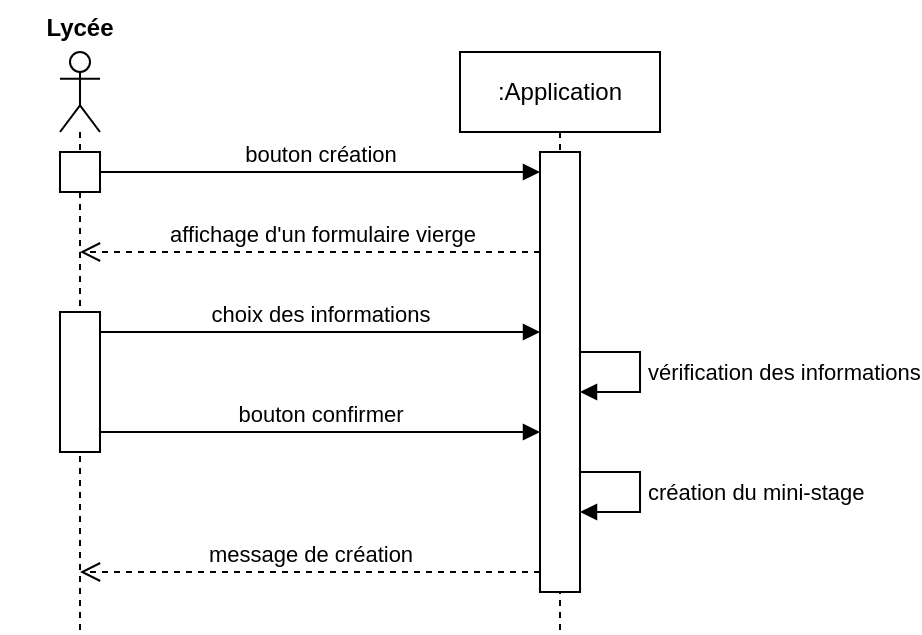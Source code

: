 <mxfile version="21.1.1" type="google" pages="12">
  <diagram id="ubn5WcwQLZHGM6T_R6Xo" name="Scénario_création_MS">
    <mxGraphModel grid="1" page="1" gridSize="10" guides="1" tooltips="1" connect="1" arrows="1" fold="1" pageScale="1" pageWidth="827" pageHeight="1169" math="0" shadow="0">
      <root>
        <mxCell id="0" />
        <mxCell id="1" parent="0" />
        <mxCell id="87PrM3OXj6RWkhUBdEh0-1" value=":Application" style="shape=umlLifeline;perimeter=lifelinePerimeter;whiteSpace=wrap;html=1;container=1;collapsible=0;recursiveResize=0;outlineConnect=0;" vertex="1" parent="1">
          <mxGeometry x="390" y="40" width="100" height="290" as="geometry" />
        </mxCell>
        <mxCell id="61FteV3T1nBCv8oppX1t-3" value="affichage d&#39;un formulaire vierge" style="html=1;verticalAlign=bottom;endArrow=open;dashed=1;endSize=8;rounded=0;" edge="1" parent="87PrM3OXj6RWkhUBdEh0-1" target="-O2CYsIiQU1tiGQFuEyi-1">
          <mxGeometry x="-0.046" relative="1" as="geometry">
            <mxPoint x="40" y="100" as="sourcePoint" />
            <mxPoint x="-180" y="100" as="targetPoint" />
            <mxPoint as="offset" />
          </mxGeometry>
        </mxCell>
        <mxCell id="D8fULypZ0zbWsfFGe2kF-2" value="vérification des informations" style="edgeStyle=orthogonalEdgeStyle;html=1;align=left;spacingLeft=2;endArrow=block;rounded=0;" edge="1" parent="87PrM3OXj6RWkhUBdEh0-1">
          <mxGeometry relative="1" as="geometry">
            <mxPoint x="60" y="150" as="sourcePoint" />
            <Array as="points">
              <mxPoint x="60" y="150" />
              <mxPoint x="90" y="150" />
              <mxPoint x="90" y="170" />
              <mxPoint x="55" y="170" />
            </Array>
            <mxPoint x="60" y="170" as="targetPoint" />
          </mxGeometry>
        </mxCell>
        <mxCell id="D8fULypZ0zbWsfFGe2kF-9" value="création du mini-stage" style="edgeStyle=orthogonalEdgeStyle;html=1;align=left;spacingLeft=2;endArrow=block;rounded=0;" edge="1" parent="87PrM3OXj6RWkhUBdEh0-1">
          <mxGeometry relative="1" as="geometry">
            <mxPoint x="60" y="210" as="sourcePoint" />
            <Array as="points">
              <mxPoint x="90" y="210" />
            </Array>
            <mxPoint x="60" y="230" as="targetPoint" />
          </mxGeometry>
        </mxCell>
        <mxCell id="D8fULypZ0zbWsfFGe2kF-10" value="" style="html=1;points=[];perimeter=orthogonalPerimeter;" vertex="1" parent="87PrM3OXj6RWkhUBdEh0-1">
          <mxGeometry x="40" y="50" width="20" height="220" as="geometry" />
        </mxCell>
        <mxCell id="-O2CYsIiQU1tiGQFuEyi-1" value="" style="shape=umlLifeline;participant=umlActor;perimeter=lifelinePerimeter;whiteSpace=wrap;html=1;container=1;collapsible=0;recursiveResize=0;verticalAlign=top;spacingTop=36;outlineConnect=0;" vertex="1" parent="1">
          <mxGeometry x="190" y="40" width="20" height="290" as="geometry" />
        </mxCell>
        <mxCell id="D8fULypZ0zbWsfFGe2kF-12" value="" style="html=1;points=[];perimeter=orthogonalPerimeter;" vertex="1" parent="-O2CYsIiQU1tiGQFuEyi-1">
          <mxGeometry y="50" width="20" height="20" as="geometry" />
        </mxCell>
        <mxCell id="D8fULypZ0zbWsfFGe2kF-13" value="" style="html=1;points=[];perimeter=orthogonalPerimeter;" vertex="1" parent="-O2CYsIiQU1tiGQFuEyi-1">
          <mxGeometry y="130" width="20" height="70" as="geometry" />
        </mxCell>
        <mxCell id="61FteV3T1nBCv8oppX1t-2" value="bouton création" style="html=1;verticalAlign=bottom;endArrow=block;rounded=0;" edge="1" parent="1">
          <mxGeometry width="80" relative="1" as="geometry">
            <mxPoint x="210" y="100" as="sourcePoint" />
            <mxPoint x="430" y="100" as="targetPoint" />
          </mxGeometry>
        </mxCell>
        <mxCell id="61FteV3T1nBCv8oppX1t-4" value="choix des informations" style="html=1;verticalAlign=bottom;endArrow=block;rounded=0;" edge="1" parent="1">
          <mxGeometry width="80" relative="1" as="geometry">
            <mxPoint x="210" y="180" as="sourcePoint" />
            <mxPoint x="430" y="180" as="targetPoint" />
          </mxGeometry>
        </mxCell>
        <mxCell id="D8fULypZ0zbWsfFGe2kF-3" value="bouton confirmer" style="html=1;verticalAlign=bottom;endArrow=block;rounded=0;" edge="1" parent="1">
          <mxGeometry width="80" relative="1" as="geometry">
            <mxPoint x="210" y="230" as="sourcePoint" />
            <mxPoint x="430" y="230" as="targetPoint" />
          </mxGeometry>
        </mxCell>
        <mxCell id="D8fULypZ0zbWsfFGe2kF-4" value="message de création" style="html=1;verticalAlign=bottom;endArrow=open;dashed=1;endSize=8;rounded=0;" edge="1" parent="1">
          <mxGeometry relative="1" as="geometry">
            <mxPoint x="430" y="300" as="sourcePoint" />
            <mxPoint x="200" y="300" as="targetPoint" />
          </mxGeometry>
        </mxCell>
        <mxCell id="Vr40jQ4omaF2Ho8RfBfE-1" value="Lycée" style="text;align=center;fontStyle=1;verticalAlign=middle;spacingLeft=3;spacingRight=3;strokeColor=none;rotatable=0;points=[[0,0.5],[1,0.5]];portConstraint=eastwest;" vertex="1" parent="1">
          <mxGeometry x="160" y="14" width="80" height="26" as="geometry" />
        </mxCell>
      </root>
    </mxGraphModel>
  </diagram>
  <diagram id="3ILSmTnPXJXSAASlubDx" name="Scénario_Inscription_MS">
    <mxGraphModel grid="1" page="1" gridSize="10" guides="1" tooltips="1" connect="1" arrows="1" fold="1" pageScale="1" pageWidth="827" pageHeight="1169" math="0" shadow="0">
      <root>
        <mxCell id="0" />
        <mxCell id="1" parent="0" />
        <mxCell id="zHr-jOmHoUxqUKaXO7NW-1" value=":Application" style="shape=umlLifeline;perimeter=lifelinePerimeter;whiteSpace=wrap;html=1;container=1;collapsible=0;recursiveResize=0;outlineConnect=0;" vertex="1" parent="1">
          <mxGeometry x="390" y="36" width="100" height="380" as="geometry" />
        </mxCell>
        <mxCell id="tRtBRsCX0jzuZv8ed0k0-2" value="vérification des informations" style="edgeStyle=orthogonalEdgeStyle;html=1;align=left;spacingLeft=2;endArrow=block;rounded=0;" edge="1" parent="zHr-jOmHoUxqUKaXO7NW-1">
          <mxGeometry y="-150" relative="1" as="geometry">
            <mxPoint x="39" y="160" as="sourcePoint" />
            <Array as="points">
              <mxPoint x="9" y="160" />
              <mxPoint x="9" y="180" />
            </Array>
            <mxPoint x="39" y="180" as="targetPoint" />
            <mxPoint as="offset" />
          </mxGeometry>
        </mxCell>
        <mxCell id="3yUBMKAKzdVGqXxJdlWg-18" value="" style="html=1;points=[];perimeter=orthogonalPerimeter;" vertex="1" parent="zHr-jOmHoUxqUKaXO7NW-1">
          <mxGeometry x="40" y="50" width="20" height="320" as="geometry" />
        </mxCell>
        <mxCell id="zHr-jOmHoUxqUKaXO7NW-2" value="" style="shape=umlLifeline;participant=umlActor;perimeter=lifelinePerimeter;whiteSpace=wrap;html=1;container=1;collapsible=0;recursiveResize=0;verticalAlign=top;spacingTop=36;outlineConnect=0;" vertex="1" parent="1">
          <mxGeometry x="670" y="36" width="20" height="380" as="geometry" />
        </mxCell>
        <mxCell id="3yUBMKAKzdVGqXxJdlWg-3" value="" style="html=1;points=[];perimeter=orthogonalPerimeter;" vertex="1" parent="zHr-jOmHoUxqUKaXO7NW-2">
          <mxGeometry y="50" width="20" height="160" as="geometry" />
        </mxCell>
        <mxCell id="3yUBMKAKzdVGqXxJdlWg-9" value="" style="html=1;points=[];perimeter=orthogonalPerimeter;" vertex="1" parent="zHr-jOmHoUxqUKaXO7NW-2">
          <mxGeometry y="310" width="20" height="20" as="geometry" />
        </mxCell>
        <mxCell id="DC4lNFey5hp3iZEWwuIi-1" value="Collège" style="text;align=center;fontStyle=1;verticalAlign=middle;spacingLeft=3;spacingRight=3;strokeColor=none;rotatable=0;points=[[0,0.5],[1,0.5]];portConstraint=eastwest;" vertex="1" parent="1">
          <mxGeometry x="640" y="10" width="80" height="26" as="geometry" />
        </mxCell>
        <mxCell id="DC4lNFey5hp3iZEWwuIi-2" value="parcours des minis-stages" style="html=1;verticalAlign=bottom;endArrow=block;rounded=0;" edge="1" parent="1">
          <mxGeometry width="80" relative="1" as="geometry">
            <mxPoint x="670" y="106" as="sourcePoint" />
            <mxPoint x="450" y="106" as="targetPoint" />
          </mxGeometry>
        </mxCell>
        <mxCell id="DC4lNFey5hp3iZEWwuIi-3" value="choix du mini-stage" style="html=1;verticalAlign=bottom;endArrow=block;rounded=0;" edge="1" parent="1">
          <mxGeometry width="80" relative="1" as="geometry">
            <mxPoint x="670" y="146" as="sourcePoint" />
            <mxPoint x="450" y="146" as="targetPoint" />
          </mxGeometry>
        </mxCell>
        <mxCell id="DC4lNFey5hp3iZEWwuIi-4" value="inscription de l&#39;élève" style="html=1;verticalAlign=bottom;endArrow=block;rounded=0;" edge="1" parent="1">
          <mxGeometry width="80" relative="1" as="geometry">
            <mxPoint x="670" y="186" as="sourcePoint" />
            <mxPoint x="450" y="186" as="targetPoint" />
          </mxGeometry>
        </mxCell>
        <mxCell id="XjDzkd7T_TAZFidfxvk--1" value="bouton confirmer" style="html=1;verticalAlign=bottom;endArrow=block;rounded=0;" edge="1" parent="1">
          <mxGeometry width="80" relative="1" as="geometry">
            <mxPoint x="670" y="236" as="sourcePoint" />
            <mxPoint x="450" y="236" as="targetPoint" />
          </mxGeometry>
        </mxCell>
        <mxCell id="3yUBMKAKzdVGqXxJdlWg-5" value="signature de la convention" style="html=1;verticalAlign=bottom;endArrow=block;rounded=0;" edge="1" parent="1">
          <mxGeometry width="80" relative="1" as="geometry">
            <mxPoint x="670" y="356" as="sourcePoint" />
            <mxPoint x="450" y="356" as="targetPoint" />
          </mxGeometry>
        </mxCell>
        <mxCell id="3yUBMKAKzdVGqXxJdlWg-7" value="envoi de la convention finale" style="html=1;verticalAlign=bottom;endArrow=block;rounded=0;" edge="1" parent="1">
          <mxGeometry width="80" relative="1" as="geometry">
            <mxPoint x="450" y="396" as="sourcePoint" />
            <mxPoint x="680" y="396" as="targetPoint" />
          </mxGeometry>
        </mxCell>
        <mxCell id="3yUBMKAKzdVGqXxJdlWg-8" value="message de traitement de la demande" style="html=1;verticalAlign=bottom;endArrow=open;dashed=1;endSize=8;rounded=0;" edge="1" parent="1">
          <mxGeometry relative="1" as="geometry">
            <mxPoint x="450" y="276" as="sourcePoint" />
            <mxPoint x="680" y="276" as="targetPoint" />
          </mxGeometry>
        </mxCell>
        <mxCell id="3yUBMKAKzdVGqXxJdlWg-10" value="" style="shape=umlLifeline;participant=umlActor;perimeter=lifelinePerimeter;whiteSpace=wrap;html=1;container=1;collapsible=0;recursiveResize=0;verticalAlign=top;spacingTop=36;outlineConnect=0;" vertex="1" parent="1">
          <mxGeometry x="190" y="36" width="20" height="380" as="geometry" />
        </mxCell>
        <mxCell id="3yUBMKAKzdVGqXxJdlWg-19" value="" style="html=1;points=[];perimeter=orthogonalPerimeter;" vertex="1" parent="3yUBMKAKzdVGqXxJdlWg-10">
          <mxGeometry y="320" width="20" height="20" as="geometry" />
        </mxCell>
        <mxCell id="3yUBMKAKzdVGqXxJdlWg-11" value="Lycée" style="text;align=center;fontStyle=1;verticalAlign=middle;spacingLeft=3;spacingRight=3;strokeColor=none;rotatable=0;points=[[0,0.5],[1,0.5]];portConstraint=eastwest;" vertex="1" parent="1">
          <mxGeometry x="160" y="10" width="80" height="26" as="geometry" />
        </mxCell>
        <mxCell id="3yUBMKAKzdVGqXxJdlWg-12" value="message de requête de mini-stage" style="html=1;verticalAlign=bottom;endArrow=open;dashed=1;endSize=8;rounded=0;" edge="1" parent="1">
          <mxGeometry relative="1" as="geometry">
            <mxPoint x="430" y="276" as="sourcePoint" />
            <mxPoint x="200" y="276" as="targetPoint" />
          </mxGeometry>
        </mxCell>
        <mxCell id="3yUBMKAKzdVGqXxJdlWg-14" value="envoi de la convention" style="html=1;verticalAlign=bottom;endArrow=block;rounded=0;" edge="1" parent="1">
          <mxGeometry width="80" relative="1" as="geometry">
            <mxPoint x="450" y="316" as="sourcePoint" />
            <mxPoint x="680" y="316" as="targetPoint" />
          </mxGeometry>
        </mxCell>
        <mxCell id="3yUBMKAKzdVGqXxJdlWg-15" value="envoi de la convention" style="html=1;verticalAlign=bottom;endArrow=block;rounded=0;" edge="1" parent="1">
          <mxGeometry width="80" relative="1" as="geometry">
            <mxPoint x="430" y="316" as="sourcePoint" />
            <mxPoint x="200" y="316" as="targetPoint" />
          </mxGeometry>
        </mxCell>
        <mxCell id="3yUBMKAKzdVGqXxJdlWg-16" value="signature de la convention" style="html=1;verticalAlign=bottom;endArrow=block;rounded=0;" edge="1" parent="1">
          <mxGeometry width="80" relative="1" as="geometry">
            <mxPoint x="210" y="366" as="sourcePoint" />
            <mxPoint x="430" y="366" as="targetPoint" />
          </mxGeometry>
        </mxCell>
        <mxCell id="3yUBMKAKzdVGqXxJdlWg-17" value="envoi de la convention finale" style="html=1;verticalAlign=bottom;endArrow=block;rounded=0;" edge="1" parent="1">
          <mxGeometry width="80" relative="1" as="geometry">
            <mxPoint x="430" y="396" as="sourcePoint" />
            <mxPoint x="200" y="396" as="targetPoint" />
          </mxGeometry>
        </mxCell>
      </root>
    </mxGraphModel>
  </diagram>
  <diagram id="2FmVO_QM8OVcEHm0zVX-" name="Scénario_absence">
    <mxGraphModel grid="1" page="1" gridSize="10" guides="1" tooltips="1" connect="1" arrows="1" fold="1" pageScale="1" pageWidth="827" pageHeight="1169" math="0" shadow="0">
      <root>
        <mxCell id="0" />
        <mxCell id="1" parent="0" />
        <mxCell id="FSHKHN2p72-7ipW5mNLa-1" value="" style="shape=umlLifeline;participant=umlActor;perimeter=lifelinePerimeter;whiteSpace=wrap;html=1;container=1;collapsible=0;recursiveResize=0;verticalAlign=top;spacingTop=36;outlineConnect=0;" vertex="1" parent="1">
          <mxGeometry x="670" y="40" width="20" height="140" as="geometry" />
        </mxCell>
        <mxCell id="FSHKHN2p72-7ipW5mNLa-2" value="Collège" style="text;align=center;fontStyle=1;verticalAlign=middle;spacingLeft=3;spacingRight=3;strokeColor=none;rotatable=0;points=[[0,0.5],[1,0.5]];portConstraint=eastwest;" vertex="1" parent="1">
          <mxGeometry x="640" y="14" width="80" height="26" as="geometry" />
        </mxCell>
        <mxCell id="ErWjTDnrnmq1NX_5zd1f-7" value="message d&#39;absence" style="html=1;verticalAlign=bottom;endArrow=block;rounded=0;" edge="1" parent="1" target="FSHKHN2p72-7ipW5mNLa-1">
          <mxGeometry width="80" relative="1" as="geometry">
            <mxPoint x="450" y="140" as="sourcePoint" />
            <mxPoint x="670" y="140" as="targetPoint" />
            <mxPoint as="offset" />
          </mxGeometry>
        </mxCell>
        <mxCell id="PO4Uby5uUWINClLqGMU4-1" value="" style="shape=umlLifeline;participant=umlActor;perimeter=lifelinePerimeter;whiteSpace=wrap;html=1;container=1;collapsible=0;recursiveResize=0;verticalAlign=top;spacingTop=36;outlineConnect=0;" vertex="1" parent="1">
          <mxGeometry x="190" y="40" width="20" height="140" as="geometry" />
        </mxCell>
        <mxCell id="dGJUIKKeLNXYyGx7Lox--7" value="" style="html=1;points=[];perimeter=orthogonalPerimeter;" vertex="1" parent="PO4Uby5uUWINClLqGMU4-1">
          <mxGeometry y="50" width="20" height="60" as="geometry" />
        </mxCell>
        <mxCell id="PO4Uby5uUWINClLqGMU4-2" value="Lycée" style="text;align=center;fontStyle=1;verticalAlign=middle;spacingLeft=3;spacingRight=3;strokeColor=none;rotatable=0;points=[[0,0.5],[1,0.5]];portConstraint=eastwest;" vertex="1" parent="1">
          <mxGeometry x="160" y="14" width="80" height="26" as="geometry" />
        </mxCell>
        <mxCell id="dGJUIKKeLNXYyGx7Lox--1" value=":Application" style="shape=umlLifeline;perimeter=lifelinePerimeter;whiteSpace=wrap;html=1;container=1;collapsible=0;recursiveResize=0;outlineConnect=0;" vertex="1" parent="1">
          <mxGeometry x="390" y="40" width="100" height="140" as="geometry" />
        </mxCell>
        <mxCell id="dGJUIKKeLNXYyGx7Lox--8" value="" style="html=1;points=[];perimeter=orthogonalPerimeter;" vertex="1" parent="dGJUIKKeLNXYyGx7Lox--1">
          <mxGeometry x="40" y="50" width="20" height="60" as="geometry" />
        </mxCell>
        <mxCell id="dGJUIKKeLNXYyGx7Lox--6" value="noter une absence" style="html=1;verticalAlign=bottom;endArrow=block;rounded=0;" edge="1" parent="1">
          <mxGeometry width="80" relative="1" as="geometry">
            <mxPoint x="210" y="100" as="sourcePoint" />
            <mxPoint x="430" y="100" as="targetPoint" />
          </mxGeometry>
        </mxCell>
      </root>
    </mxGraphModel>
  </diagram>
  <diagram id="W1_8i2M83-8bcy4b0e3E" name="Scénario_duplication">
    <mxGraphModel grid="1" page="1" gridSize="10" guides="1" tooltips="1" connect="1" arrows="1" fold="1" pageScale="1" pageWidth="827" pageHeight="1169" math="0" shadow="0">
      <root>
        <mxCell id="0" />
        <mxCell id="1" parent="0" />
        <mxCell id="8_ATg42kWc9VcP43PtpP-5" value=":Application" style="shape=umlLifeline;perimeter=lifelinePerimeter;whiteSpace=wrap;html=1;container=1;collapsible=0;recursiveResize=0;outlineConnect=0;" vertex="1" parent="1">
          <mxGeometry x="390" y="40" width="100" height="320" as="geometry" />
        </mxCell>
        <mxCell id="pDfsswcVOScJr7oYTDKF-1" value="création du mini-stage" style="edgeStyle=orthogonalEdgeStyle;html=1;align=left;spacingLeft=2;endArrow=block;rounded=0;" edge="1" parent="8_ATg42kWc9VcP43PtpP-5">
          <mxGeometry relative="1" as="geometry">
            <mxPoint x="60" y="240" as="sourcePoint" />
            <Array as="points">
              <mxPoint x="90" y="240" />
              <mxPoint x="90" y="260" />
              <mxPoint x="60" y="260" />
            </Array>
            <mxPoint x="60" y="260" as="targetPoint" />
          </mxGeometry>
        </mxCell>
        <mxCell id="zMED7OTCKuI1wWr-nvHs-1" value="vérification des informations" style="edgeStyle=orthogonalEdgeStyle;html=1;align=left;spacingLeft=2;endArrow=block;rounded=0;" edge="1" parent="8_ATg42kWc9VcP43PtpP-5">
          <mxGeometry relative="1" as="geometry">
            <mxPoint x="60" y="190" as="sourcePoint" />
            <Array as="points">
              <mxPoint x="60" y="190" />
              <mxPoint x="90" y="190" />
              <mxPoint x="90" y="210" />
              <mxPoint x="55" y="210" />
            </Array>
            <mxPoint x="60" y="210" as="targetPoint" />
          </mxGeometry>
        </mxCell>
        <mxCell id="p-JjwHhg54IzKux11odH-1" value="affichage du formulaire pré-rempli" style="html=1;verticalAlign=bottom;endArrow=open;dashed=1;endSize=8;rounded=0;" edge="1" parent="8_ATg42kWc9VcP43PtpP-5">
          <mxGeometry relative="1" as="geometry">
            <mxPoint x="40" y="140" as="sourcePoint" />
            <mxPoint x="-190.5" y="140" as="targetPoint" />
          </mxGeometry>
        </mxCell>
        <mxCell id="sSr3jFcaSEjXIbFnOZ6y-1" value="message de création" style="html=1;verticalAlign=bottom;endArrow=open;dashed=1;endSize=8;rounded=0;" edge="1" parent="8_ATg42kWc9VcP43PtpP-5">
          <mxGeometry relative="1" as="geometry">
            <mxPoint x="40" y="290" as="sourcePoint" />
            <mxPoint x="-190" y="290" as="targetPoint" />
          </mxGeometry>
        </mxCell>
        <mxCell id="8_ATg42kWc9VcP43PtpP-15" value="choix du mini-stage" style="html=1;verticalAlign=bottom;endArrow=block;rounded=0;" edge="1" parent="1">
          <mxGeometry x="-0.008" width="80" relative="1" as="geometry">
            <mxPoint x="210" y="100" as="sourcePoint" />
            <mxPoint x="430" y="100" as="targetPoint" />
            <mxPoint as="offset" />
          </mxGeometry>
        </mxCell>
        <mxCell id="SPnvXZnAgdQVTOYWc61Y-1" value="" style="shape=umlLifeline;participant=umlActor;perimeter=lifelinePerimeter;whiteSpace=wrap;html=1;container=1;collapsible=0;recursiveResize=0;verticalAlign=top;spacingTop=36;outlineConnect=0;" vertex="1" parent="1">
          <mxGeometry x="190" y="40" width="20" height="320" as="geometry" />
        </mxCell>
        <mxCell id="3vHsVcYjJXLiRCnsE7_8-1" value="" style="html=1;points=[];perimeter=orthogonalPerimeter;" vertex="1" parent="SPnvXZnAgdQVTOYWc61Y-1">
          <mxGeometry y="170" width="20" height="70" as="geometry" />
        </mxCell>
        <mxCell id="3vHsVcYjJXLiRCnsE7_8-2" value="" style="html=1;points=[];perimeter=orthogonalPerimeter;" vertex="1" parent="SPnvXZnAgdQVTOYWc61Y-1">
          <mxGeometry y="50" width="20" height="60" as="geometry" />
        </mxCell>
        <mxCell id="SPnvXZnAgdQVTOYWc61Y-2" value="Lycée" style="text;align=center;fontStyle=1;verticalAlign=middle;spacingLeft=3;spacingRight=3;strokeColor=none;rotatable=0;points=[[0,0.5],[1,0.5]];portConstraint=eastwest;" vertex="1" parent="1">
          <mxGeometry x="160" y="14" width="80" height="26" as="geometry" />
        </mxCell>
        <mxCell id="8_ATg42kWc9VcP43PtpP-17" value="bouton duplication" style="html=1;verticalAlign=bottom;endArrow=block;rounded=0;" edge="1" parent="1">
          <mxGeometry x="-0.002" width="80" relative="1" as="geometry">
            <mxPoint x="210" y="140" as="sourcePoint" />
            <mxPoint x="430" y="140" as="targetPoint" />
            <mxPoint as="offset" />
          </mxGeometry>
        </mxCell>
        <mxCell id="jjI2BwHMoaKKg6SUd_GU-4" value="modification des informations" style="html=1;verticalAlign=bottom;endArrow=block;rounded=0;exitX=1.1;exitY=0.624;exitDx=0;exitDy=0;exitPerimeter=0;" edge="1" parent="1">
          <mxGeometry x="-0.008" y="1" width="80" relative="1" as="geometry">
            <mxPoint x="210" y="220.0" as="sourcePoint" />
            <mxPoint x="430" y="220" as="targetPoint" />
            <mxPoint as="offset" />
          </mxGeometry>
        </mxCell>
        <mxCell id="nSdsO266zFeMK3Mp-z6O-1" value="bouton confirmer" style="html=1;verticalAlign=bottom;endArrow=block;rounded=0;" edge="1" parent="1">
          <mxGeometry width="80" relative="1" as="geometry">
            <mxPoint x="210" y="270" as="sourcePoint" />
            <mxPoint x="430" y="270" as="targetPoint" />
          </mxGeometry>
        </mxCell>
        <mxCell id="96jT68wANLWpTF6uNmYr-1" value="" style="html=1;points=[];perimeter=orthogonalPerimeter;" vertex="1" parent="1">
          <mxGeometry x="430" y="90" width="20" height="250" as="geometry" />
        </mxCell>
      </root>
    </mxGraphModel>
  </diagram>
  <diagram id="Fo9Ep_9Uh2md6OSEhwR4" name="Gestion_MS">
    <mxGraphModel grid="1" page="1" gridSize="10" guides="1" tooltips="1" connect="1" arrows="1" fold="1" pageScale="1" pageWidth="827" pageHeight="1169" math="0" shadow="0">
      <root>
        <mxCell id="0" />
        <mxCell id="1" parent="0" />
        <mxCell id="Z0pu8wWUSy8jn2nXtjgG-2" value="" style="rounded=0;whiteSpace=wrap;html=1;" vertex="1" parent="1">
          <mxGeometry x="120" y="30" width="600" height="760" as="geometry" />
        </mxCell>
        <mxCell id="Z0pu8wWUSy8jn2nXtjgG-3" value="Gestion d&#39;un Mini-Stage" style="text;html=1;strokeColor=none;fillColor=none;align=center;verticalAlign=middle;whiteSpace=wrap;rounded=0;" vertex="1" parent="1">
          <mxGeometry x="325" width="176" height="30" as="geometry" />
        </mxCell>
        <mxCell id="Z0pu8wWUSy8jn2nXtjgG-11" value="" style="ellipse;html=1;shape=startState;fillColor=#000000;strokeColor=#ff0000;" vertex="1" parent="1">
          <mxGeometry x="345" y="25" width="32" height="30" as="geometry" />
        </mxCell>
        <mxCell id="Z0pu8wWUSy8jn2nXtjgG-13" value="" style="ellipse;html=1;shape=endState;fillColor=#000000;strokeColor=#ff0000;" vertex="1" parent="1">
          <mxGeometry x="120" y="720" width="30" height="30" as="geometry" />
        </mxCell>
        <mxCell id="Z0pu8wWUSy8jn2nXtjgG-85" style="edgeStyle=orthogonalEdgeStyle;rounded=0;orthogonalLoop=1;jettySize=auto;html=1;exitX=0.5;exitY=1;exitDx=0;exitDy=0;entryX=0.5;entryY=0;entryDx=0;entryDy=0;" edge="1" parent="1" source="Z0pu8wWUSy8jn2nXtjgG-14" target="Z0pu8wWUSy8jn2nXtjgG-23">
          <mxGeometry relative="1" as="geometry" />
        </mxCell>
        <mxCell id="Z0pu8wWUSy8jn2nXtjgG-14" value="bouton création" style="rounded=1;whiteSpace=wrap;html=1;" vertex="1" parent="1">
          <mxGeometry x="220" y="130" width="70" height="30" as="geometry" />
        </mxCell>
        <mxCell id="Z0pu8wWUSy8jn2nXtjgG-17" value="bouton suppression" style="rounded=1;whiteSpace=wrap;html=1;" vertex="1" parent="1">
          <mxGeometry x="620" y="125" width="71" height="30" as="geometry" />
        </mxCell>
        <mxCell id="Z0pu8wWUSy8jn2nXtjgG-19" value="choix prof" style="rounded=1;whiteSpace=wrap;html=1;" vertex="1" parent="1">
          <mxGeometry x="220" y="480" width="70" height="30" as="geometry" />
        </mxCell>
        <mxCell id="Z0pu8wWUSy8jn2nXtjgG-89" style="edgeStyle=orthogonalEdgeStyle;rounded=0;orthogonalLoop=1;jettySize=auto;html=1;exitX=0.5;exitY=1;exitDx=0;exitDy=0;entryX=0.5;entryY=0;entryDx=0;entryDy=0;" edge="1" parent="1" source="Z0pu8wWUSy8jn2nXtjgG-20" target="Z0pu8wWUSy8jn2nXtjgG-22">
          <mxGeometry relative="1" as="geometry" />
        </mxCell>
        <mxCell id="Z0pu8wWUSy8jn2nXtjgG-20" value="choix heure_deb" style="rounded=1;whiteSpace=wrap;html=1;" vertex="1" parent="1">
          <mxGeometry x="220" y="330" width="70" height="30" as="geometry" />
        </mxCell>
        <mxCell id="Z0pu8wWUSy8jn2nXtjgG-88" style="edgeStyle=orthogonalEdgeStyle;rounded=0;orthogonalLoop=1;jettySize=auto;html=1;exitX=0.5;exitY=1;exitDx=0;exitDy=0;entryX=0.5;entryY=0;entryDx=0;entryDy=0;" edge="1" parent="1" source="Z0pu8wWUSy8jn2nXtjgG-21" target="Z0pu8wWUSy8jn2nXtjgG-20">
          <mxGeometry relative="1" as="geometry" />
        </mxCell>
        <mxCell id="Z0pu8wWUSy8jn2nXtjgG-21" value="choix date" style="rounded=1;whiteSpace=wrap;html=1;" vertex="1" parent="1">
          <mxGeometry x="220" y="280" width="70" height="30" as="geometry" />
        </mxCell>
        <mxCell id="Z0pu8wWUSy8jn2nXtjgG-90" style="edgeStyle=orthogonalEdgeStyle;rounded=0;orthogonalLoop=1;jettySize=auto;html=1;exitX=0.5;exitY=1;exitDx=0;exitDy=0;entryX=0.5;entryY=0;entryDx=0;entryDy=0;" edge="1" parent="1" source="Z0pu8wWUSy8jn2nXtjgG-22" target="Z0pu8wWUSy8jn2nXtjgG-26">
          <mxGeometry relative="1" as="geometry" />
        </mxCell>
        <mxCell id="Z0pu8wWUSy8jn2nXtjgG-22" value="choix heure_fin" style="rounded=1;whiteSpace=wrap;html=1;" vertex="1" parent="1">
          <mxGeometry x="220" y="380" width="70" height="30" as="geometry" />
        </mxCell>
        <mxCell id="Z0pu8wWUSy8jn2nXtjgG-86" style="edgeStyle=orthogonalEdgeStyle;rounded=0;orthogonalLoop=1;jettySize=auto;html=1;exitX=0.5;exitY=1;exitDx=0;exitDy=0;entryX=0.5;entryY=0;entryDx=0;entryDy=0;" edge="1" parent="1" source="Z0pu8wWUSy8jn2nXtjgG-23" target="Z0pu8wWUSy8jn2nXtjgG-25">
          <mxGeometry relative="1" as="geometry" />
        </mxCell>
        <mxCell id="Z0pu8wWUSy8jn2nXtjgG-23" value="choix formation" style="rounded=1;whiteSpace=wrap;html=1;" vertex="1" parent="1">
          <mxGeometry x="220" y="180" width="70" height="30" as="geometry" />
        </mxCell>
        <mxCell id="Z0pu8wWUSy8jn2nXtjgG-87" style="edgeStyle=orthogonalEdgeStyle;rounded=0;orthogonalLoop=1;jettySize=auto;html=1;exitX=0.5;exitY=1;exitDx=0;exitDy=0;entryX=0.5;entryY=0;entryDx=0;entryDy=0;" edge="1" parent="1" source="Z0pu8wWUSy8jn2nXtjgG-25" target="Z0pu8wWUSy8jn2nXtjgG-21">
          <mxGeometry relative="1" as="geometry" />
        </mxCell>
        <mxCell id="Z0pu8wWUSy8jn2nXtjgG-25" value="choix nb_places" style="rounded=1;whiteSpace=wrap;html=1;" vertex="1" parent="1">
          <mxGeometry x="220" y="230" width="70" height="30" as="geometry" />
        </mxCell>
        <mxCell id="Z0pu8wWUSy8jn2nXtjgG-91" style="edgeStyle=orthogonalEdgeStyle;rounded=0;orthogonalLoop=1;jettySize=auto;html=1;exitX=0.5;exitY=1;exitDx=0;exitDy=0;entryX=0.5;entryY=0;entryDx=0;entryDy=0;" edge="1" parent="1" source="Z0pu8wWUSy8jn2nXtjgG-26" target="Z0pu8wWUSy8jn2nXtjgG-19">
          <mxGeometry relative="1" as="geometry">
            <mxPoint x="255" y="480" as="targetPoint" />
          </mxGeometry>
        </mxCell>
        <mxCell id="Z0pu8wWUSy8jn2nXtjgG-26" value="choix lieu" style="rounded=1;whiteSpace=wrap;html=1;" vertex="1" parent="1">
          <mxGeometry x="220" y="430" width="70" height="30" as="geometry" />
        </mxCell>
        <mxCell id="anadijjNrOWA6qSw32oG-2" style="edgeStyle=orthogonalEdgeStyle;rounded=0;orthogonalLoop=1;jettySize=auto;html=1;exitX=1;exitY=0.5;exitDx=0;exitDy=0;entryX=0;entryY=0.5;entryDx=0;entryDy=0;" edge="1" parent="1" source="Z0pu8wWUSy8jn2nXtjgG-27" target="anadijjNrOWA6qSw32oG-1">
          <mxGeometry relative="1" as="geometry" />
        </mxCell>
        <mxCell id="Z0pu8wWUSy8jn2nXtjgG-27" value="" style="rhombus;whiteSpace=wrap;html=1;" vertex="1" parent="1">
          <mxGeometry x="420" y="590" width="40" height="40" as="geometry" />
        </mxCell>
        <mxCell id="Z0pu8wWUSy8jn2nXtjgG-35" value="annulé" style="text;html=1;strokeColor=none;fillColor=none;align=center;verticalAlign=middle;whiteSpace=wrap;rounded=0;" vertex="1" parent="1">
          <mxGeometry x="453" y="610" width="60" height="30" as="geometry" />
        </mxCell>
        <mxCell id="Z0pu8wWUSy8jn2nXtjgG-38" value="" style="rhombus;whiteSpace=wrap;html=1;" vertex="1" parent="1">
          <mxGeometry x="393" y="80" width="40" height="40" as="geometry" />
        </mxCell>
        <mxCell id="Z0pu8wWUSy8jn2nXtjgG-39" value="" style="edgeStyle=segmentEdgeStyle;endArrow=classic;html=1;rounded=0;exitX=0;exitY=0.5;exitDx=0;exitDy=0;entryX=0.5;entryY=0;entryDx=0;entryDy=0;" edge="1" parent="1" source="Z0pu8wWUSy8jn2nXtjgG-38" target="Z0pu8wWUSy8jn2nXtjgG-14">
          <mxGeometry width="50" height="50" relative="1" as="geometry">
            <mxPoint x="310" y="350" as="sourcePoint" />
            <mxPoint x="360" y="300" as="targetPoint" />
          </mxGeometry>
        </mxCell>
        <mxCell id="Z0pu8wWUSy8jn2nXtjgG-42" value="sauvegarde existante" style="text;html=1;strokeColor=none;fillColor=none;align=center;verticalAlign=middle;whiteSpace=wrap;rounded=0;" vertex="1" parent="1">
          <mxGeometry x="453" y="70" width="70" height="30" as="geometry" />
        </mxCell>
        <mxCell id="F5RwwJWNlaDES7d0Crrv-2" style="edgeStyle=orthogonalEdgeStyle;rounded=0;orthogonalLoop=1;jettySize=auto;html=1;exitX=0.5;exitY=1;exitDx=0;exitDy=0;entryX=0.5;entryY=0;entryDx=0;entryDy=0;" edge="1" parent="1" source="Z0pu8wWUSy8jn2nXtjgG-46" target="Z0pu8wWUSy8jn2nXtjgG-52">
          <mxGeometry relative="1" as="geometry" />
        </mxCell>
        <mxCell id="Z0pu8wWUSy8jn2nXtjgG-46" value="bouton modification" style="rounded=1;whiteSpace=wrap;html=1;" vertex="1" parent="1">
          <mxGeometry x="535" y="180" width="70" height="30" as="geometry" />
        </mxCell>
        <mxCell id="bWdl1aBQ_C6IU8DVud-J-2" style="edgeStyle=orthogonalEdgeStyle;rounded=0;orthogonalLoop=1;jettySize=auto;html=1;exitX=0.5;exitY=1;exitDx=0;exitDy=0;entryX=0.5;entryY=0;entryDx=0;entryDy=0;" edge="1" parent="1" source="Z0pu8wWUSy8jn2nXtjgG-47" target="Z0pu8wWUSy8jn2nXtjgG-46">
          <mxGeometry relative="1" as="geometry" />
        </mxCell>
        <mxCell id="Mv2atW_9x20HEtkI0c1U-2" style="edgeStyle=orthogonalEdgeStyle;rounded=0;orthogonalLoop=1;jettySize=auto;html=1;exitX=0;exitY=0;exitDx=0;exitDy=0;entryX=0.5;entryY=0;entryDx=0;entryDy=0;" edge="1" parent="1" source="Z0pu8wWUSy8jn2nXtjgG-47" target="Mv2atW_9x20HEtkI0c1U-1">
          <mxGeometry relative="1" as="geometry" />
        </mxCell>
        <mxCell id="Z0pu8wWUSy8jn2nXtjgG-47" value="" style="rhombus;whiteSpace=wrap;html=1;" vertex="1" parent="1">
          <mxGeometry x="550" y="120" width="40" height="40" as="geometry" />
        </mxCell>
        <mxCell id="Z0pu8wWUSy8jn2nXtjgG-48" value="" style="edgeStyle=segmentEdgeStyle;endArrow=classic;html=1;rounded=0;entryX=0.5;entryY=0;entryDx=0;entryDy=0;exitX=1;exitY=0.5;exitDx=0;exitDy=0;" edge="1" parent="1" source="Z0pu8wWUSy8jn2nXtjgG-38" target="Z0pu8wWUSy8jn2nXtjgG-47">
          <mxGeometry width="50" height="50" relative="1" as="geometry">
            <mxPoint x="310" y="330" as="sourcePoint" />
            <mxPoint x="360" y="280" as="targetPoint" />
          </mxGeometry>
        </mxCell>
        <mxCell id="bWdl1aBQ_C6IU8DVud-J-1" style="edgeStyle=orthogonalEdgeStyle;rounded=0;orthogonalLoop=1;jettySize=auto;html=1;exitX=0.5;exitY=1;exitDx=0;exitDy=0;entryX=0.5;entryY=0;entryDx=0;entryDy=0;" edge="1" parent="1" source="Z0pu8wWUSy8jn2nXtjgG-52" target="Z0pu8wWUSy8jn2nXtjgG-53">
          <mxGeometry relative="1" as="geometry" />
        </mxCell>
        <mxCell id="Z0pu8wWUSy8jn2nXtjgG-52" value="modif formation" style="rounded=1;whiteSpace=wrap;html=1;" vertex="1" parent="1">
          <mxGeometry x="535" y="230" width="70" height="30" as="geometry" />
        </mxCell>
        <mxCell id="Z0pu8wWUSy8jn2nXtjgG-94" style="edgeStyle=orthogonalEdgeStyle;rounded=0;orthogonalLoop=1;jettySize=auto;html=1;exitX=0.5;exitY=1;exitDx=0;exitDy=0;entryX=0.5;entryY=0;entryDx=0;entryDy=0;" edge="1" parent="1" source="Z0pu8wWUSy8jn2nXtjgG-53" target="Z0pu8wWUSy8jn2nXtjgG-54">
          <mxGeometry relative="1" as="geometry" />
        </mxCell>
        <mxCell id="Z0pu8wWUSy8jn2nXtjgG-53" value="modif nb_places" style="rounded=1;whiteSpace=wrap;html=1;" vertex="1" parent="1">
          <mxGeometry x="535" y="280" width="70" height="30" as="geometry" />
        </mxCell>
        <mxCell id="Z0pu8wWUSy8jn2nXtjgG-95" style="edgeStyle=orthogonalEdgeStyle;rounded=0;orthogonalLoop=1;jettySize=auto;html=1;exitX=0.5;exitY=1;exitDx=0;exitDy=0;entryX=0.5;entryY=0;entryDx=0;entryDy=0;" edge="1" parent="1" source="Z0pu8wWUSy8jn2nXtjgG-54" target="Z0pu8wWUSy8jn2nXtjgG-55">
          <mxGeometry relative="1" as="geometry" />
        </mxCell>
        <mxCell id="Z0pu8wWUSy8jn2nXtjgG-54" value="modif date" style="rounded=1;whiteSpace=wrap;html=1;" vertex="1" parent="1">
          <mxGeometry x="535" y="330" width="70" height="30" as="geometry" />
        </mxCell>
        <mxCell id="Z0pu8wWUSy8jn2nXtjgG-96" style="edgeStyle=orthogonalEdgeStyle;rounded=0;orthogonalLoop=1;jettySize=auto;html=1;exitX=0.5;exitY=1;exitDx=0;exitDy=0;entryX=0.5;entryY=0;entryDx=0;entryDy=0;" edge="1" parent="1" source="Z0pu8wWUSy8jn2nXtjgG-55" target="Z0pu8wWUSy8jn2nXtjgG-56">
          <mxGeometry relative="1" as="geometry" />
        </mxCell>
        <mxCell id="Z0pu8wWUSy8jn2nXtjgG-55" value="modif heure_deb" style="rounded=1;whiteSpace=wrap;html=1;" vertex="1" parent="1">
          <mxGeometry x="535" y="380" width="70" height="30" as="geometry" />
        </mxCell>
        <mxCell id="Z0pu8wWUSy8jn2nXtjgG-97" style="edgeStyle=orthogonalEdgeStyle;rounded=0;orthogonalLoop=1;jettySize=auto;html=1;exitX=0.5;exitY=1;exitDx=0;exitDy=0;entryX=0.5;entryY=0;entryDx=0;entryDy=0;" edge="1" parent="1" source="Z0pu8wWUSy8jn2nXtjgG-56" target="Z0pu8wWUSy8jn2nXtjgG-57">
          <mxGeometry relative="1" as="geometry" />
        </mxCell>
        <mxCell id="Z0pu8wWUSy8jn2nXtjgG-56" value="modif heure_fin" style="rounded=1;whiteSpace=wrap;html=1;" vertex="1" parent="1">
          <mxGeometry x="535" y="430" width="70" height="30" as="geometry" />
        </mxCell>
        <mxCell id="Z0pu8wWUSy8jn2nXtjgG-98" style="edgeStyle=orthogonalEdgeStyle;rounded=0;orthogonalLoop=1;jettySize=auto;html=1;exitX=0.5;exitY=1;exitDx=0;exitDy=0;entryX=0.5;entryY=0;entryDx=0;entryDy=0;" edge="1" parent="1" source="Z0pu8wWUSy8jn2nXtjgG-57" target="Z0pu8wWUSy8jn2nXtjgG-59">
          <mxGeometry relative="1" as="geometry">
            <mxPoint x="475" y="480" as="targetPoint" />
          </mxGeometry>
        </mxCell>
        <mxCell id="Z0pu8wWUSy8jn2nXtjgG-57" value="modif lieu" style="rounded=1;whiteSpace=wrap;html=1;" vertex="1" parent="1">
          <mxGeometry x="535" y="480" width="70" height="30" as="geometry" />
        </mxCell>
        <mxCell id="Z0pu8wWUSy8jn2nXtjgG-59" value="modif prof" style="rounded=1;whiteSpace=wrap;html=1;" vertex="1" parent="1">
          <mxGeometry x="535" y="530" width="70" height="30" as="geometry" />
        </mxCell>
        <mxCell id="Z0pu8wWUSy8jn2nXtjgG-60" value="" style="edgeStyle=segmentEdgeStyle;endArrow=classic;html=1;rounded=0;exitX=0.5;exitY=1;exitDx=0;exitDy=0;entryX=0.5;entryY=0;entryDx=0;entryDy=0;" edge="1" parent="1" source="Z0pu8wWUSy8jn2nXtjgG-19" target="Z0pu8wWUSy8jn2nXtjgG-27">
          <mxGeometry width="50" height="50" relative="1" as="geometry">
            <mxPoint x="310" y="330" as="sourcePoint" />
            <mxPoint x="360" y="280" as="targetPoint" />
            <Array as="points">
              <mxPoint x="255" y="570" />
              <mxPoint x="440" y="570" />
            </Array>
          </mxGeometry>
        </mxCell>
        <mxCell id="Z0pu8wWUSy8jn2nXtjgG-65" value="validé" style="text;html=1;strokeColor=none;fillColor=none;align=center;verticalAlign=middle;whiteSpace=wrap;rounded=0;" vertex="1" parent="1">
          <mxGeometry x="380" y="610" width="60" height="30" as="geometry" />
        </mxCell>
        <mxCell id="Z0pu8wWUSy8jn2nXtjgG-67" value="sauvegarde" style="rounded=1;whiteSpace=wrap;html=1;" vertex="1" parent="1">
          <mxGeometry x="165" y="595" width="70" height="30" as="geometry" />
        </mxCell>
        <mxCell id="Z0pu8wWUSy8jn2nXtjgG-69" value="" style="endArrow=classic;html=1;rounded=0;exitX=0;exitY=0.5;exitDx=0;exitDy=0;" edge="1" parent="1" source="Z0pu8wWUSy8jn2nXtjgG-27" target="Idl_ykXcsPOuNRX-AsMe-1">
          <mxGeometry width="50" height="50" relative="1" as="geometry">
            <mxPoint x="310" y="330" as="sourcePoint" />
            <mxPoint x="360" y="610" as="targetPoint" />
          </mxGeometry>
        </mxCell>
        <mxCell id="Z0pu8wWUSy8jn2nXtjgG-72" value="" style="edgeStyle=segmentEdgeStyle;endArrow=classic;html=1;rounded=0;exitX=0;exitY=0.5;exitDx=0;exitDy=0;entryX=0.5;entryY=0;entryDx=0;entryDy=0;" edge="1" parent="1" source="Z0pu8wWUSy8jn2nXtjgG-67" target="Z0pu8wWUSy8jn2nXtjgG-13">
          <mxGeometry width="50" height="50" relative="1" as="geometry">
            <mxPoint x="310" y="330" as="sourcePoint" />
            <mxPoint x="360" y="280" as="targetPoint" />
          </mxGeometry>
        </mxCell>
        <mxCell id="Z0pu8wWUSy8jn2nXtjgG-80" value="" style="endArrow=classic;html=1;rounded=0;entryX=0;entryY=0.5;entryDx=0;entryDy=0;exitX=1;exitY=0.5;exitDx=0;exitDy=0;" edge="1" parent="1" source="Z0pu8wWUSy8jn2nXtjgG-47" target="Z0pu8wWUSy8jn2nXtjgG-17">
          <mxGeometry width="50" height="50" relative="1" as="geometry">
            <mxPoint x="310" y="330" as="sourcePoint" />
            <mxPoint x="360" y="280" as="targetPoint" />
          </mxGeometry>
        </mxCell>
        <mxCell id="Z0pu8wWUSy8jn2nXtjgG-102" value="(tout le temps possible)" style="text;html=1;strokeColor=none;fillColor=none;align=center;verticalAlign=middle;whiteSpace=wrap;rounded=0;" vertex="1" parent="1">
          <mxGeometry x="290" y="60" width="80" height="30" as="geometry" />
        </mxCell>
        <mxCell id="Idl_ykXcsPOuNRX-AsMe-1" value="" style="rhombus;whiteSpace=wrap;html=1;" vertex="1" parent="1">
          <mxGeometry x="320" y="590" width="40" height="40" as="geometry" />
        </mxCell>
        <mxCell id="Idl_ykXcsPOuNRX-AsMe-2" value="" style="endArrow=classic;html=1;rounded=0;exitX=0;exitY=0.5;exitDx=0;exitDy=0;entryX=1;entryY=0.5;entryDx=0;entryDy=0;" edge="1" parent="1" source="Idl_ykXcsPOuNRX-AsMe-1" target="Z0pu8wWUSy8jn2nXtjgG-67">
          <mxGeometry width="50" height="50" relative="1" as="geometry">
            <mxPoint x="350" y="480" as="sourcePoint" />
            <mxPoint x="400" y="430" as="targetPoint" />
          </mxGeometry>
        </mxCell>
        <mxCell id="Idl_ykXcsPOuNRX-AsMe-3" value="bouton création" style="text;html=1;strokeColor=none;fillColor=none;align=center;verticalAlign=middle;whiteSpace=wrap;rounded=0;" vertex="1" parent="1">
          <mxGeometry x="255" y="580" width="60" height="30" as="geometry" />
        </mxCell>
        <mxCell id="gbpTzPzMgg06V3AkbNvE-2" style="edgeStyle=orthogonalEdgeStyle;rounded=0;orthogonalLoop=1;jettySize=auto;html=1;exitX=0;exitY=0.5;exitDx=0;exitDy=0;entryX=1;entryY=0.5;entryDx=0;entryDy=0;" edge="1" parent="1" source="Idl_ykXcsPOuNRX-AsMe-4" target="gbpTzPzMgg06V3AkbNvE-1">
          <mxGeometry relative="1" as="geometry" />
        </mxCell>
        <mxCell id="Idl_ykXcsPOuNRX-AsMe-4" value="suppression sauvegarde" style="rounded=1;whiteSpace=wrap;html=1;" vertex="1" parent="1">
          <mxGeometry x="245" y="670" width="70" height="30" as="geometry" />
        </mxCell>
        <mxCell id="Idl_ykXcsPOuNRX-AsMe-7" value="bouton modif/dupp/suppr" style="text;html=1;strokeColor=none;fillColor=none;align=center;verticalAlign=middle;whiteSpace=wrap;rounded=0;" vertex="1" parent="1">
          <mxGeometry x="343" y="650" width="107" height="30" as="geometry" />
        </mxCell>
        <mxCell id="bWdl1aBQ_C6IU8DVud-J-3" value="" style="edgeStyle=segmentEdgeStyle;endArrow=classic;html=1;rounded=0;exitX=0.5;exitY=1;exitDx=0;exitDy=0;entryX=0.5;entryY=0;entryDx=0;entryDy=0;" edge="1" parent="1" source="Z0pu8wWUSy8jn2nXtjgG-59" target="Z0pu8wWUSy8jn2nXtjgG-27">
          <mxGeometry width="50" height="50" relative="1" as="geometry">
            <mxPoint x="400" y="380" as="sourcePoint" />
            <mxPoint x="450" y="330" as="targetPoint" />
            <Array as="points">
              <mxPoint x="570" y="570" />
              <mxPoint x="440" y="570" />
            </Array>
          </mxGeometry>
        </mxCell>
        <mxCell id="bWdl1aBQ_C6IU8DVud-J-7" style="edgeStyle=orthogonalEdgeStyle;rounded=0;orthogonalLoop=1;jettySize=auto;html=1;exitX=0.5;exitY=1;exitDx=0;exitDy=0;entryX=0.5;entryY=0;entryDx=0;entryDy=0;" edge="1" parent="1" source="bWdl1aBQ_C6IU8DVud-J-4" target="bWdl1aBQ_C6IU8DVud-J-6">
          <mxGeometry relative="1" as="geometry" />
        </mxCell>
        <mxCell id="bWdl1aBQ_C6IU8DVud-J-4" value="bouton duplication" style="rounded=1;whiteSpace=wrap;html=1;fillColor=#6d8764;strokeColor=#3A5431;fontColor=#ffffff;" vertex="1" parent="1">
          <mxGeometry x="405" y="180" width="70" height="30" as="geometry" />
        </mxCell>
        <mxCell id="F5RwwJWNlaDES7d0Crrv-1" style="edgeStyle=orthogonalEdgeStyle;rounded=0;orthogonalLoop=1;jettySize=auto;html=1;exitX=1;exitY=0.5;exitDx=0;exitDy=0;entryX=0;entryY=0.5;entryDx=0;entryDy=0;" edge="1" parent="1" source="bWdl1aBQ_C6IU8DVud-J-6" target="Z0pu8wWUSy8jn2nXtjgG-52">
          <mxGeometry relative="1" as="geometry" />
        </mxCell>
        <mxCell id="bWdl1aBQ_C6IU8DVud-J-6" value="génération sauvegarde" style="rounded=1;whiteSpace=wrap;html=1;fillColor=#6d8764;fontColor=#ffffff;strokeColor=#3A5431;" vertex="1" parent="1">
          <mxGeometry x="405" y="230" width="70" height="30" as="geometry" />
        </mxCell>
        <mxCell id="bWdl1aBQ_C6IU8DVud-J-9" value="" style="edgeStyle=segmentEdgeStyle;endArrow=classic;html=1;rounded=0;exitX=0.5;exitY=1;exitDx=0;exitDy=0;entryX=0.5;entryY=0;entryDx=0;entryDy=0;" edge="1" parent="1" source="Z0pu8wWUSy8jn2nXtjgG-17" target="Z0pu8wWUSy8jn2nXtjgG-27">
          <mxGeometry width="50" height="50" relative="1" as="geometry">
            <mxPoint x="400" y="370" as="sourcePoint" />
            <mxPoint x="450" y="320" as="targetPoint" />
            <Array as="points">
              <mxPoint x="656" y="570" />
              <mxPoint x="440" y="570" />
            </Array>
          </mxGeometry>
        </mxCell>
        <mxCell id="anadijjNrOWA6qSw32oG-1" value="" style="rhombus;whiteSpace=wrap;html=1;" vertex="1" parent="1">
          <mxGeometry x="605" y="590" width="40" height="40" as="geometry" />
        </mxCell>
        <mxCell id="WLtRW-mmo_Vy7wClkqNT-1" value="bouton suppr" style="text;html=1;strokeColor=none;fillColor=none;align=center;verticalAlign=middle;whiteSpace=wrap;rounded=0;" vertex="1" parent="1">
          <mxGeometry x="645" y="610" width="60" height="30" as="geometry" />
        </mxCell>
        <mxCell id="WLtRW-mmo_Vy7wClkqNT-2" value="" style="edgeStyle=segmentEdgeStyle;endArrow=classic;html=1;rounded=0;exitX=1;exitY=0.5;exitDx=0;exitDy=0;entryX=0.5;entryY=0;entryDx=0;entryDy=0;" edge="1" parent="1" source="Z0pu8wWUSy8jn2nXtjgG-11" target="Z0pu8wWUSy8jn2nXtjgG-38">
          <mxGeometry width="50" height="50" relative="1" as="geometry">
            <mxPoint x="400" y="360" as="sourcePoint" />
            <mxPoint x="450" y="310" as="targetPoint" />
          </mxGeometry>
        </mxCell>
        <mxCell id="WLtRW-mmo_Vy7wClkqNT-3" value="" style="edgeStyle=segmentEdgeStyle;endArrow=classic;html=1;rounded=0;exitX=0.5;exitY=0;exitDx=0;exitDy=0;entryX=1;entryY=0.5;entryDx=0;entryDy=0;" edge="1" parent="1" source="anadijjNrOWA6qSw32oG-1" target="Z0pu8wWUSy8jn2nXtjgG-46">
          <mxGeometry width="50" height="50" relative="1" as="geometry">
            <mxPoint x="400" y="360" as="sourcePoint" />
            <mxPoint x="450" y="310" as="targetPoint" />
            <Array as="points">
              <mxPoint x="625" y="195" />
            </Array>
          </mxGeometry>
        </mxCell>
        <mxCell id="WLtRW-mmo_Vy7wClkqNT-4" value="bouton modif" style="text;html=1;strokeColor=none;fillColor=none;align=center;verticalAlign=middle;whiteSpace=wrap;rounded=0;" vertex="1" parent="1">
          <mxGeometry x="570" y="570" width="60" height="30" as="geometry" />
        </mxCell>
        <mxCell id="gbpTzPzMgg06V3AkbNvE-3" style="edgeStyle=orthogonalEdgeStyle;rounded=0;orthogonalLoop=1;jettySize=auto;html=1;exitX=0.5;exitY=0;exitDx=0;exitDy=0;entryX=0.5;entryY=1;entryDx=0;entryDy=0;" edge="1" parent="1" source="gbpTzPzMgg06V3AkbNvE-1" target="Z0pu8wWUSy8jn2nXtjgG-67">
          <mxGeometry relative="1" as="geometry" />
        </mxCell>
        <mxCell id="gbpTzPzMgg06V3AkbNvE-1" value="" style="rhombus;whiteSpace=wrap;html=1;" vertex="1" parent="1">
          <mxGeometry x="180" y="665" width="40" height="40" as="geometry" />
        </mxCell>
        <mxCell id="gbpTzPzMgg06V3AkbNvE-5" value="" style="edgeStyle=segmentEdgeStyle;endArrow=classic;html=1;rounded=0;exitX=0.5;exitY=1;exitDx=0;exitDy=0;entryX=1;entryY=0.5;entryDx=0;entryDy=0;" edge="1" parent="1" source="Idl_ykXcsPOuNRX-AsMe-1" target="Idl_ykXcsPOuNRX-AsMe-4">
          <mxGeometry width="50" height="50" relative="1" as="geometry">
            <mxPoint x="400" y="480" as="sourcePoint" />
            <mxPoint x="450" y="430" as="targetPoint" />
            <Array as="points">
              <mxPoint x="340" y="685" />
            </Array>
          </mxGeometry>
        </mxCell>
        <mxCell id="iCVkx7_nLNYixaem0nU3-1" value="" style="edgeStyle=segmentEdgeStyle;endArrow=classic;html=1;rounded=0;exitX=0.5;exitY=1;exitDx=0;exitDy=0;entryX=1;entryY=0.5;entryDx=0;entryDy=0;" edge="1" parent="1" source="gbpTzPzMgg06V3AkbNvE-1" target="Z0pu8wWUSy8jn2nXtjgG-13">
          <mxGeometry width="50" height="50" relative="1" as="geometry">
            <mxPoint x="400" y="1100" as="sourcePoint" />
            <mxPoint x="450" y="1050" as="targetPoint" />
            <Array as="points">
              <mxPoint x="200" y="735" />
            </Array>
          </mxGeometry>
        </mxCell>
        <mxCell id="wbC3gI64y7md_sQz4rVu-1" value="bouton modif" style="text;html=1;strokeColor=none;fillColor=none;align=center;verticalAlign=middle;whiteSpace=wrap;rounded=0;" vertex="1" parent="1">
          <mxGeometry x="195" y="630" width="60" height="30" as="geometry" />
        </mxCell>
        <mxCell id="SANQijgffma-zzmrS3Zy-1" value="bouton suppr" style="text;html=1;strokeColor=none;fillColor=none;align=center;verticalAlign=middle;whiteSpace=wrap;rounded=0;" vertex="1" parent="1">
          <mxGeometry x="195" y="705" width="60" height="30" as="geometry" />
        </mxCell>
        <mxCell id="ydC-V9-vGFZrNxlDBj8v-1" value="" style="edgeStyle=segmentEdgeStyle;endArrow=classic;html=1;rounded=0;entryX=0.5;entryY=0;entryDx=0;entryDy=0;exitX=0;exitY=0.5;exitDx=0;exitDy=0;" edge="1" parent="1" source="Z0pu8wWUSy8jn2nXtjgG-47" target="bWdl1aBQ_C6IU8DVud-J-4">
          <mxGeometry width="50" height="50" relative="1" as="geometry">
            <mxPoint x="400" y="450" as="sourcePoint" />
            <mxPoint x="450" y="400" as="targetPoint" />
          </mxGeometry>
        </mxCell>
        <mxCell id="GLc40SH-STZVpji-3sNI-1" value="" style="edgeStyle=segmentEdgeStyle;endArrow=classic;html=1;rounded=0;exitX=1;exitY=0.5;exitDx=0;exitDy=0;entryX=0.5;entryY=0;entryDx=0;entryDy=0;" edge="1" parent="1" source="anadijjNrOWA6qSw32oG-1" target="Z0pu8wWUSy8jn2nXtjgG-38">
          <mxGeometry width="50" height="50" relative="1" as="geometry">
            <mxPoint x="390" y="610" as="sourcePoint" />
            <mxPoint x="410" y="60" as="targetPoint" />
            <Array as="points">
              <mxPoint x="710" y="610" />
              <mxPoint x="710" y="60" />
              <mxPoint x="413" y="60" />
            </Array>
          </mxGeometry>
        </mxCell>
        <mxCell id="Mv2atW_9x20HEtkI0c1U-5" style="edgeStyle=orthogonalEdgeStyle;rounded=0;orthogonalLoop=1;jettySize=auto;html=1;exitX=0.5;exitY=1;exitDx=0;exitDy=0;entryX=0.5;entryY=0;entryDx=0;entryDy=0;" edge="1" parent="1" source="Mv2atW_9x20HEtkI0c1U-1" target="Mv2atW_9x20HEtkI0c1U-3">
          <mxGeometry relative="1" as="geometry" />
        </mxCell>
        <mxCell id="Mv2atW_9x20HEtkI0c1U-1" value="bouton absence" style="rounded=1;whiteSpace=wrap;html=1;" vertex="1" parent="1">
          <mxGeometry x="325" y="280" width="70" height="30" as="geometry" />
        </mxCell>
        <mxCell id="Mv2atW_9x20HEtkI0c1U-6" style="edgeStyle=orthogonalEdgeStyle;rounded=0;orthogonalLoop=1;jettySize=auto;html=1;exitX=0.5;exitY=1;exitDx=0;exitDy=0;entryX=0.5;entryY=0;entryDx=0;entryDy=0;" edge="1" parent="1" source="Mv2atW_9x20HEtkI0c1U-3" target="Mv2atW_9x20HEtkI0c1U-4">
          <mxGeometry relative="1" as="geometry" />
        </mxCell>
        <mxCell id="Mv2atW_9x20HEtkI0c1U-3" value="choix nom&lt;span style=&quot;color: rgba(0, 0, 0, 0); font-family: monospace; font-size: 0px; text-align: start;&quot;&gt;%3CmxGraphModel%3E%3Croot%3E%3CmxCell%20id%3D%220%22%2F%3E%3CmxCell%20id%3D%221%22%20parent%3D%220%22%2F%3E%3CmxCell%20id%3D%222%22%20value%3D%22choix%20pr%C3%A9nom%22%20style%3D%22rounded%3D1%3BwhiteSpace%3Dwrap%3Bhtml%3D1%3B%22%20vertex%3D%221%22%20parent%3D%221%22%3E%3CmxGeometry%20x%3D%22379%22%20y%3D%22230%22%20width%3D%2270%22%20height%3D%2230%22%20as%3D%22geometry%22%2F%3E%3C%2FmxCell%3E%3C%2Froot%3E%3C%2FmxGraphModel%3E&lt;/span&gt;" style="rounded=1;whiteSpace=wrap;html=1;" vertex="1" parent="1">
          <mxGeometry x="325" y="330" width="70" height="30" as="geometry" />
        </mxCell>
        <mxCell id="Mv2atW_9x20HEtkI0c1U-8" style="edgeStyle=orthogonalEdgeStyle;rounded=0;orthogonalLoop=1;jettySize=auto;html=1;exitX=0.5;exitY=1;exitDx=0;exitDy=0;entryX=0.5;entryY=0;entryDx=0;entryDy=0;" edge="1" parent="1" source="Mv2atW_9x20HEtkI0c1U-4" target="Mv2atW_9x20HEtkI0c1U-7">
          <mxGeometry relative="1" as="geometry" />
        </mxCell>
        <mxCell id="Mv2atW_9x20HEtkI0c1U-4" value="choix prénom" style="rounded=1;whiteSpace=wrap;html=1;" vertex="1" parent="1">
          <mxGeometry x="325" y="380" width="70" height="30" as="geometry" />
        </mxCell>
        <mxCell id="Mv2atW_9x20HEtkI0c1U-7" value="" style="ellipse;html=1;shape=endState;fillColor=#000000;strokeColor=#ff0000;" vertex="1" parent="1">
          <mxGeometry x="345" y="430" width="30" height="30" as="geometry" />
        </mxCell>
      </root>
    </mxGraphModel>
  </diagram>
  <diagram id="zk65_NQkuvLAjBraVas4" name="Gestion_Prof">
    <mxGraphModel grid="1" page="1" gridSize="10" guides="1" tooltips="1" connect="1" arrows="1" fold="1" pageScale="1" pageWidth="827" pageHeight="1169" math="0" shadow="0">
      <root>
        <mxCell id="0" />
        <mxCell id="1" parent="0" />
        <mxCell id="vIlvyI3QUGm-Pb7mdtzW-1" value="" style="rounded=0;whiteSpace=wrap;html=1;" vertex="1" parent="1">
          <mxGeometry x="120" y="30" width="600" height="560" as="geometry" />
        </mxCell>
        <mxCell id="0hGq7eu6OQVfmm6LfMaU-1" value="" style="ellipse;html=1;shape=startState;fillColor=#000000;strokeColor=#ff0000;" vertex="1" parent="1">
          <mxGeometry x="325" y="30" width="30" height="30" as="geometry" />
        </mxCell>
        <mxCell id="0hGq7eu6OQVfmm6LfMaU-3" value="" style="ellipse;html=1;shape=endState;fillColor=#000000;strokeColor=#ff0000;" vertex="1" parent="1">
          <mxGeometry x="170" y="540" width="30" height="30" as="geometry" />
        </mxCell>
        <mxCell id="0hGq7eu6OQVfmm6LfMaU-4" value="Gestion d&#39;un Professeur" style="text;html=1;strokeColor=#3A5431;fillColor=#6D8764;align=center;verticalAlign=middle;whiteSpace=wrap;rounded=0;fontColor=#ffffff;" vertex="1" parent="1">
          <mxGeometry x="352" width="136" height="30" as="geometry" />
        </mxCell>
        <mxCell id="3_tWddLrIrWOpO7E8xw_-19" style="edgeStyle=orthogonalEdgeStyle;rounded=0;orthogonalLoop=1;jettySize=auto;html=1;exitX=0.5;exitY=1;exitDx=0;exitDy=0;entryX=0.5;entryY=0;entryDx=0;entryDy=0;" edge="1" parent="1" source="HMza1hJsOKs06re2wYaS-1" target="kSw1xg7XXgsY4CQaMshR-1">
          <mxGeometry relative="1" as="geometry" />
        </mxCell>
        <mxCell id="HMza1hJsOKs06re2wYaS-1" value="bouton création" style="rounded=1;whiteSpace=wrap;html=1;" vertex="1" parent="1">
          <mxGeometry x="260" y="110" width="70" height="30" as="geometry" />
        </mxCell>
        <mxCell id="3_tWddLrIrWOpO7E8xw_-20" style="edgeStyle=orthogonalEdgeStyle;rounded=0;orthogonalLoop=1;jettySize=auto;html=1;exitX=0.5;exitY=1;exitDx=0;exitDy=0;entryX=0.5;entryY=0;entryDx=0;entryDy=0;" edge="1" parent="1" source="kSw1xg7XXgsY4CQaMshR-1" target="kSw1xg7XXgsY4CQaMshR-2">
          <mxGeometry relative="1" as="geometry" />
        </mxCell>
        <mxCell id="kSw1xg7XXgsY4CQaMshR-1" value="choix nom" style="rounded=1;whiteSpace=wrap;html=1;" vertex="1" parent="1">
          <mxGeometry x="260" y="170" width="70" height="30" as="geometry" />
        </mxCell>
        <mxCell id="3_tWddLrIrWOpO7E8xw_-21" style="edgeStyle=orthogonalEdgeStyle;rounded=0;orthogonalLoop=1;jettySize=auto;html=1;exitX=0.5;exitY=1;exitDx=0;exitDy=0;entryX=0.5;entryY=0;entryDx=0;entryDy=0;" edge="1" parent="1" source="kSw1xg7XXgsY4CQaMshR-2" target="kSw1xg7XXgsY4CQaMshR-3">
          <mxGeometry relative="1" as="geometry" />
        </mxCell>
        <mxCell id="kSw1xg7XXgsY4CQaMshR-2" value="choix prénom" style="rounded=1;whiteSpace=wrap;html=1;" vertex="1" parent="1">
          <mxGeometry x="260" y="220" width="70" height="30" as="geometry" />
        </mxCell>
        <mxCell id="3_tWddLrIrWOpO7E8xw_-22" style="edgeStyle=orthogonalEdgeStyle;rounded=0;orthogonalLoop=1;jettySize=auto;html=1;exitX=0.5;exitY=1;exitDx=0;exitDy=0;entryX=0.5;entryY=0;entryDx=0;entryDy=0;" edge="1" parent="1" source="kSw1xg7XXgsY4CQaMshR-3" target="kSw1xg7XXgsY4CQaMshR-4">
          <mxGeometry relative="1" as="geometry" />
        </mxCell>
        <mxCell id="kSw1xg7XXgsY4CQaMshR-3" value="choix civilité" style="rounded=1;whiteSpace=wrap;html=1;" vertex="1" parent="1">
          <mxGeometry x="260" y="270" width="70" height="30" as="geometry" />
        </mxCell>
        <mxCell id="kSw1xg7XXgsY4CQaMshR-4" value="choix étab" style="rounded=1;whiteSpace=wrap;html=1;" vertex="1" parent="1">
          <mxGeometry x="260" y="320" width="70" height="30" as="geometry" />
        </mxCell>
        <mxCell id="3_tWddLrIrWOpO7E8xw_-23" style="edgeStyle=orthogonalEdgeStyle;rounded=0;orthogonalLoop=1;jettySize=auto;html=1;exitX=0.5;exitY=1;exitDx=0;exitDy=0;entryX=0.5;entryY=0;entryDx=0;entryDy=0;" edge="1" parent="1" source="QG4Mgyar6Kry23-83AAh-2" target="QG4Mgyar6Kry23-83AAh-4">
          <mxGeometry relative="1" as="geometry" />
        </mxCell>
        <mxCell id="QG4Mgyar6Kry23-83AAh-2" value="bouton modification" style="rounded=1;whiteSpace=wrap;html=1;" vertex="1" parent="1">
          <mxGeometry x="540" y="145" width="70" height="30" as="geometry" />
        </mxCell>
        <mxCell id="QG4Mgyar6Kry23-83AAh-3" value="modif étab" style="rounded=1;whiteSpace=wrap;html=1;" vertex="1" parent="1">
          <mxGeometry x="540" y="250" width="70" height="30" as="geometry" />
        </mxCell>
        <mxCell id="3_tWddLrIrWOpO7E8xw_-24" style="edgeStyle=orthogonalEdgeStyle;rounded=0;orthogonalLoop=1;jettySize=auto;html=1;exitX=0.5;exitY=1;exitDx=0;exitDy=0;entryX=0.5;entryY=0;entryDx=0;entryDy=0;" edge="1" parent="1" source="QG4Mgyar6Kry23-83AAh-4" target="QG4Mgyar6Kry23-83AAh-3">
          <mxGeometry relative="1" as="geometry" />
        </mxCell>
        <mxCell id="QG4Mgyar6Kry23-83AAh-4" value="modif nom" style="rounded=1;whiteSpace=wrap;html=1;" vertex="1" parent="1">
          <mxGeometry x="540" y="200" width="70" height="30" as="geometry" />
        </mxCell>
        <mxCell id="QG4Mgyar6Kry23-83AAh-10" value="bouton suppression" style="rounded=1;whiteSpace=wrap;html=1;" vertex="1" parent="1">
          <mxGeometry x="379" y="145" width="70" height="30" as="geometry" />
        </mxCell>
        <mxCell id="3_tWddLrIrWOpO7E8xw_-14" style="edgeStyle=orthogonalEdgeStyle;rounded=0;orthogonalLoop=1;jettySize=auto;html=1;exitX=0;exitY=0.5;exitDx=0;exitDy=0;entryX=1;entryY=0.5;entryDx=0;entryDy=0;" edge="1" parent="1" source="7xEl__AiZxoLYfnptHMV-1" target="MqcCkUrKk4salxHbaB7R-1">
          <mxGeometry relative="1" as="geometry" />
        </mxCell>
        <mxCell id="CHHKhC1m7omBr58JdPh0-7" style="edgeStyle=orthogonalEdgeStyle;rounded=0;orthogonalLoop=1;jettySize=auto;html=1;exitX=1;exitY=0.5;exitDx=0;exitDy=0;entryX=0;entryY=0.5;entryDx=0;entryDy=0;" edge="1" parent="1" source="7xEl__AiZxoLYfnptHMV-1" target="CHHKhC1m7omBr58JdPh0-6">
          <mxGeometry relative="1" as="geometry" />
        </mxCell>
        <mxCell id="7xEl__AiZxoLYfnptHMV-1" value="" style="rhombus;whiteSpace=wrap;html=1;" vertex="1" parent="1">
          <mxGeometry x="460" y="400" width="40" height="40" as="geometry" />
        </mxCell>
        <mxCell id="7xEl__AiZxoLYfnptHMV-2" value="validé" style="text;html=1;strokeColor=none;fillColor=none;align=center;verticalAlign=middle;whiteSpace=wrap;rounded=0;" vertex="1" parent="1">
          <mxGeometry x="420" y="420" width="60" height="30" as="geometry" />
        </mxCell>
        <mxCell id="7xEl__AiZxoLYfnptHMV-3" value="annulé" style="text;html=1;strokeColor=none;fillColor=none;align=center;verticalAlign=middle;whiteSpace=wrap;rounded=0;" vertex="1" parent="1">
          <mxGeometry x="488" y="420" width="60" height="30" as="geometry" />
        </mxCell>
        <mxCell id="MqcCkUrKk4salxHbaB7R-1" value="" style="rhombus;whiteSpace=wrap;html=1;" vertex="1" parent="1">
          <mxGeometry x="370" y="400" width="40" height="40" as="geometry" />
        </mxCell>
        <mxCell id="rayt3JCDhUOUd8Rm7Igq-2" value="sauvegarde" style="rounded=1;whiteSpace=wrap;html=1;" vertex="1" parent="1">
          <mxGeometry x="200" y="405" width="70" height="30" as="geometry" />
        </mxCell>
        <mxCell id="rayt3JCDhUOUd8Rm7Igq-4" value="suppression sauvegarde" style="rounded=1;whiteSpace=wrap;html=1;" vertex="1" parent="1">
          <mxGeometry x="285" y="475" width="70" height="30" as="geometry" />
        </mxCell>
        <mxCell id="3_tWddLrIrWOpO7E8xw_-1" value="bouton création" style="text;html=1;strokeColor=none;fillColor=none;align=center;verticalAlign=middle;whiteSpace=wrap;rounded=0;" vertex="1" parent="1">
          <mxGeometry x="290" y="390" width="60" height="30" as="geometry" />
        </mxCell>
        <mxCell id="3_tWddLrIrWOpO7E8xw_-2" value="bouton modif/suppr" style="text;html=1;strokeColor=none;fillColor=none;align=center;verticalAlign=middle;whiteSpace=wrap;rounded=0;" vertex="1" parent="1">
          <mxGeometry x="390" y="450" width="70" height="30" as="geometry" />
        </mxCell>
        <mxCell id="3_tWddLrIrWOpO7E8xw_-3" value="" style="edgeStyle=segmentEdgeStyle;endArrow=classic;html=1;rounded=0;exitX=0.5;exitY=1;exitDx=0;exitDy=0;entryX=1;entryY=0.5;entryDx=0;entryDy=0;" edge="1" parent="1" source="MqcCkUrKk4salxHbaB7R-1" target="rayt3JCDhUOUd8Rm7Igq-4">
          <mxGeometry width="50" height="50" relative="1" as="geometry">
            <mxPoint x="420" y="340" as="sourcePoint" />
            <mxPoint x="470" y="290" as="targetPoint" />
            <Array as="points">
              <mxPoint x="390" y="490" />
            </Array>
          </mxGeometry>
        </mxCell>
        <mxCell id="3_tWddLrIrWOpO7E8xw_-4" value="" style="edgeStyle=segmentEdgeStyle;endArrow=classic;html=1;rounded=0;exitX=0;exitY=0.5;exitDx=0;exitDy=0;entryX=1;entryY=0.5;entryDx=0;entryDy=0;" edge="1" parent="1" source="MqcCkUrKk4salxHbaB7R-1" target="rayt3JCDhUOUd8Rm7Igq-2">
          <mxGeometry width="50" height="50" relative="1" as="geometry">
            <mxPoint x="420" y="340" as="sourcePoint" />
            <mxPoint x="470" y="290" as="targetPoint" />
          </mxGeometry>
        </mxCell>
        <mxCell id="3_tWddLrIrWOpO7E8xw_-6" value="" style="rhombus;whiteSpace=wrap;html=1;" vertex="1" parent="1">
          <mxGeometry x="215" y="470" width="40" height="40" as="geometry" />
        </mxCell>
        <mxCell id="3_tWddLrIrWOpO7E8xw_-8" value="" style="endArrow=classic;html=1;rounded=0;exitX=0;exitY=0.5;exitDx=0;exitDy=0;entryX=1;entryY=0.5;entryDx=0;entryDy=0;" edge="1" parent="1" source="rayt3JCDhUOUd8Rm7Igq-4" target="3_tWddLrIrWOpO7E8xw_-6">
          <mxGeometry width="50" height="50" relative="1" as="geometry">
            <mxPoint x="420" y="340" as="sourcePoint" />
            <mxPoint x="470" y="290" as="targetPoint" />
          </mxGeometry>
        </mxCell>
        <mxCell id="3_tWddLrIrWOpO7E8xw_-9" value="" style="endArrow=classic;html=1;rounded=0;exitX=0.5;exitY=0;exitDx=0;exitDy=0;entryX=0.5;entryY=1;entryDx=0;entryDy=0;" edge="1" parent="1" source="3_tWddLrIrWOpO7E8xw_-6" target="rayt3JCDhUOUd8Rm7Igq-2">
          <mxGeometry width="50" height="50" relative="1" as="geometry">
            <mxPoint x="420" y="340" as="sourcePoint" />
            <mxPoint x="470" y="290" as="targetPoint" />
          </mxGeometry>
        </mxCell>
        <mxCell id="3_tWddLrIrWOpO7E8xw_-10" value="" style="edgeStyle=segmentEdgeStyle;endArrow=classic;html=1;rounded=0;exitX=0;exitY=0.5;exitDx=0;exitDy=0;entryX=0.5;entryY=0;entryDx=0;entryDy=0;" edge="1" parent="1" source="rayt3JCDhUOUd8Rm7Igq-2" target="0hGq7eu6OQVfmm6LfMaU-3">
          <mxGeometry width="50" height="50" relative="1" as="geometry">
            <mxPoint x="420" y="460" as="sourcePoint" />
            <mxPoint x="470" y="410" as="targetPoint" />
          </mxGeometry>
        </mxCell>
        <mxCell id="3_tWddLrIrWOpO7E8xw_-11" value="" style="edgeStyle=segmentEdgeStyle;endArrow=classic;html=1;rounded=0;exitX=0.5;exitY=1;exitDx=0;exitDy=0;entryX=1;entryY=0.5;entryDx=0;entryDy=0;" edge="1" parent="1" source="3_tWddLrIrWOpO7E8xw_-6" target="0hGq7eu6OQVfmm6LfMaU-3">
          <mxGeometry width="50" height="50" relative="1" as="geometry">
            <mxPoint x="420" y="460" as="sourcePoint" />
            <mxPoint x="470" y="410" as="targetPoint" />
            <Array as="points">
              <mxPoint x="235" y="555" />
            </Array>
          </mxGeometry>
        </mxCell>
        <mxCell id="3_tWddLrIrWOpO7E8xw_-12" value="bouton modif" style="text;html=1;strokeColor=none;fillColor=none;align=center;verticalAlign=middle;whiteSpace=wrap;rounded=0;" vertex="1" parent="1">
          <mxGeometry x="230" y="440" width="60" height="30" as="geometry" />
        </mxCell>
        <mxCell id="3_tWddLrIrWOpO7E8xw_-13" value="bouton suppr" style="text;html=1;strokeColor=none;fillColor=none;align=center;verticalAlign=middle;whiteSpace=wrap;rounded=0;" vertex="1" parent="1">
          <mxGeometry x="230" y="520" width="60" height="30" as="geometry" />
        </mxCell>
        <mxCell id="3_tWddLrIrWOpO7E8xw_-15" value="" style="edgeStyle=segmentEdgeStyle;endArrow=classic;html=1;rounded=0;exitX=0.5;exitY=1;exitDx=0;exitDy=0;entryX=0.5;entryY=0;entryDx=0;entryDy=0;" edge="1" parent="1" source="kSw1xg7XXgsY4CQaMshR-4" target="7xEl__AiZxoLYfnptHMV-1">
          <mxGeometry width="50" height="50" relative="1" as="geometry">
            <mxPoint x="420" y="330" as="sourcePoint" />
            <mxPoint x="470" y="280" as="targetPoint" />
            <Array as="points">
              <mxPoint x="295" y="370" />
              <mxPoint x="480" y="370" />
            </Array>
          </mxGeometry>
        </mxCell>
        <mxCell id="3_tWddLrIrWOpO7E8xw_-17" value="" style="edgeStyle=segmentEdgeStyle;endArrow=classic;html=1;rounded=0;exitX=0.5;exitY=1;exitDx=0;exitDy=0;entryX=0.5;entryY=0;entryDx=0;entryDy=0;" edge="1" parent="1" source="QG4Mgyar6Kry23-83AAh-10" target="7xEl__AiZxoLYfnptHMV-1">
          <mxGeometry width="50" height="50" relative="1" as="geometry">
            <mxPoint x="420" y="330" as="sourcePoint" />
            <mxPoint x="480" y="350" as="targetPoint" />
            <Array as="points">
              <mxPoint x="414" y="370" />
              <mxPoint x="480" y="370" />
            </Array>
          </mxGeometry>
        </mxCell>
        <mxCell id="3_tWddLrIrWOpO7E8xw_-18" value="" style="edgeStyle=segmentEdgeStyle;endArrow=classic;html=1;rounded=0;exitX=0.5;exitY=1;exitDx=0;exitDy=0;entryX=0.5;entryY=0;entryDx=0;entryDy=0;" edge="1" parent="1" source="QG4Mgyar6Kry23-83AAh-3" target="7xEl__AiZxoLYfnptHMV-1">
          <mxGeometry width="50" height="50" relative="1" as="geometry">
            <mxPoint x="420" y="330" as="sourcePoint" />
            <mxPoint x="470" y="280" as="targetPoint" />
            <Array as="points">
              <mxPoint x="575" y="370" />
              <mxPoint x="480" y="370" />
            </Array>
          </mxGeometry>
        </mxCell>
        <mxCell id="0eQCBX0FpbgxQCqWjkQa-1" value="" style="rhombus;whiteSpace=wrap;html=1;" vertex="1" parent="1">
          <mxGeometry x="394" y="70" width="40" height="40" as="geometry" />
        </mxCell>
        <mxCell id="0eQCBX0FpbgxQCqWjkQa-3" value="" style="edgeStyle=segmentEdgeStyle;endArrow=classic;html=1;rounded=0;exitX=0;exitY=0.5;exitDx=0;exitDy=0;entryX=0.5;entryY=0;entryDx=0;entryDy=0;" edge="1" parent="1" source="0eQCBX0FpbgxQCqWjkQa-1" target="HMza1hJsOKs06re2wYaS-1">
          <mxGeometry width="50" height="50" relative="1" as="geometry">
            <mxPoint x="420" y="210" as="sourcePoint" />
            <mxPoint x="470" y="160" as="targetPoint" />
          </mxGeometry>
        </mxCell>
        <mxCell id="0eQCBX0FpbgxQCqWjkQa-5" value="(tout le temps possible)" style="text;html=1;strokeColor=none;fillColor=none;align=center;verticalAlign=middle;whiteSpace=wrap;rounded=0;" vertex="1" parent="1">
          <mxGeometry x="299" y="60" width="80" height="30" as="geometry" />
        </mxCell>
        <mxCell id="NocE1f5FqBeugGYkf1bt-1" value="sauvegarde existante" style="text;html=1;strokeColor=none;fillColor=none;align=center;verticalAlign=middle;whiteSpace=wrap;rounded=0;" vertex="1" parent="1">
          <mxGeometry x="440" y="60" width="60" height="30" as="geometry" />
        </mxCell>
        <mxCell id="CHHKhC1m7omBr58JdPh0-1" value="" style="rhombus;whiteSpace=wrap;html=1;" vertex="1" parent="1">
          <mxGeometry x="470" y="105" width="40" height="40" as="geometry" />
        </mxCell>
        <mxCell id="CHHKhC1m7omBr58JdPh0-3" value="" style="edgeStyle=segmentEdgeStyle;endArrow=classic;html=1;rounded=0;entryX=0.5;entryY=0;entryDx=0;entryDy=0;exitX=0;exitY=0.5;exitDx=0;exitDy=0;" edge="1" parent="1" source="CHHKhC1m7omBr58JdPh0-1" target="QG4Mgyar6Kry23-83AAh-10">
          <mxGeometry width="50" height="50" relative="1" as="geometry">
            <mxPoint x="420" y="190" as="sourcePoint" />
            <mxPoint x="470" y="140" as="targetPoint" />
          </mxGeometry>
        </mxCell>
        <mxCell id="CHHKhC1m7omBr58JdPh0-4" value="" style="edgeStyle=segmentEdgeStyle;endArrow=classic;html=1;rounded=0;entryX=0.5;entryY=0;entryDx=0;entryDy=0;exitX=1;exitY=0.5;exitDx=0;exitDy=0;" edge="1" parent="1" source="0eQCBX0FpbgxQCqWjkQa-1" target="CHHKhC1m7omBr58JdPh0-1">
          <mxGeometry width="50" height="50" relative="1" as="geometry">
            <mxPoint x="420" y="190" as="sourcePoint" />
            <mxPoint x="470" y="140" as="targetPoint" />
          </mxGeometry>
        </mxCell>
        <mxCell id="CHHKhC1m7omBr58JdPh0-5" value="" style="edgeStyle=segmentEdgeStyle;endArrow=classic;html=1;rounded=0;entryX=0.5;entryY=0;entryDx=0;entryDy=0;exitX=1;exitY=0.5;exitDx=0;exitDy=0;" edge="1" parent="1" source="CHHKhC1m7omBr58JdPh0-1" target="QG4Mgyar6Kry23-83AAh-2">
          <mxGeometry width="50" height="50" relative="1" as="geometry">
            <mxPoint x="420" y="190" as="sourcePoint" />
            <mxPoint x="470" y="140" as="targetPoint" />
          </mxGeometry>
        </mxCell>
        <mxCell id="CHHKhC1m7omBr58JdPh0-6" value="" style="rhombus;whiteSpace=wrap;html=1;" vertex="1" parent="1">
          <mxGeometry x="570" y="400" width="40" height="40" as="geometry" />
        </mxCell>
        <mxCell id="CHHKhC1m7omBr58JdPh0-9" value="" style="edgeStyle=segmentEdgeStyle;endArrow=classic;html=1;rounded=0;exitX=0.5;exitY=0;exitDx=0;exitDy=0;" edge="1" parent="1" source="CHHKhC1m7omBr58JdPh0-6">
          <mxGeometry width="50" height="50" relative="1" as="geometry">
            <mxPoint x="420" y="310" as="sourcePoint" />
            <mxPoint x="610" y="210" as="targetPoint" />
            <Array as="points">
              <mxPoint x="590" y="390" />
              <mxPoint x="630" y="390" />
              <mxPoint x="630" y="210" />
            </Array>
          </mxGeometry>
        </mxCell>
        <mxCell id="woQ3xglfmmim7fSf1kxb-1" value="bouton modif" style="text;html=1;strokeColor=none;fillColor=none;align=center;verticalAlign=middle;whiteSpace=wrap;rounded=0;" vertex="1" parent="1">
          <mxGeometry x="580" y="360" width="60" height="30" as="geometry" />
        </mxCell>
        <mxCell id="woQ3xglfmmim7fSf1kxb-2" value="bouton suppr" style="text;html=1;strokeColor=none;fillColor=none;align=center;verticalAlign=middle;whiteSpace=wrap;rounded=0;" vertex="1" parent="1">
          <mxGeometry x="620" y="420" width="60" height="30" as="geometry" />
        </mxCell>
        <mxCell id="woQ3xglfmmim7fSf1kxb-3" value="" style="edgeStyle=segmentEdgeStyle;endArrow=classic;html=1;rounded=0;entryX=0.5;entryY=0;entryDx=0;entryDy=0;exitX=1;exitY=0.5;exitDx=0;exitDy=0;" edge="1" parent="1" source="0hGq7eu6OQVfmm6LfMaU-1" target="0eQCBX0FpbgxQCqWjkQa-1">
          <mxGeometry width="50" height="50" relative="1" as="geometry">
            <mxPoint x="420" y="290" as="sourcePoint" />
            <mxPoint x="470" y="240" as="targetPoint" />
          </mxGeometry>
        </mxCell>
        <mxCell id="Z4M8Yk1Xn6zq7cCAY5S2-2" value="" style="edgeStyle=segmentEdgeStyle;endArrow=classic;html=1;rounded=0;exitX=1;exitY=0.5;exitDx=0;exitDy=0;" edge="1" parent="1" source="CHHKhC1m7omBr58JdPh0-6">
          <mxGeometry width="50" height="50" relative="1" as="geometry">
            <mxPoint x="390" y="310" as="sourcePoint" />
            <mxPoint x="410" y="50" as="targetPoint" />
            <Array as="points">
              <mxPoint x="700" y="420" />
              <mxPoint x="700" y="50" />
            </Array>
          </mxGeometry>
        </mxCell>
      </root>
    </mxGraphModel>
  </diagram>
  <diagram id="c1eCNokgF96RNNlGITWW" name="Gestion Formations">
    <mxGraphModel grid="1" page="1" gridSize="10" guides="1" tooltips="1" connect="1" arrows="1" fold="1" pageScale="1" pageWidth="827" pageHeight="1169" math="0" shadow="0">
      <root>
        <mxCell id="0" />
        <mxCell id="1" parent="0" />
        <mxCell id="eMri-QhLzj2kDU7yu6hR-4" value="Gestion des formations" style="text;html=1;strokeColor=#3A5431;fillColor=#6d8764;align=center;verticalAlign=middle;whiteSpace=wrap;rounded=0;fontColor=#ffffff;" vertex="1" parent="1">
          <mxGeometry x="352" width="136" height="30" as="geometry" />
        </mxCell>
        <mxCell id="eMri-QhLzj2kDU7yu6hR-58" value="" style="whiteSpace=wrap;html=1;aspect=fixed;" vertex="1" parent="1">
          <mxGeometry x="100" y="40" width="640" height="640" as="geometry" />
        </mxCell>
        <mxCell id="S-ygpNkgHhzGEiOhfYBG-1" value="" style="ellipse;html=1;shape=startState;fillColor=#000000;strokeColor=#ff0000;" vertex="1" parent="1">
          <mxGeometry x="399" y="50" width="30" height="30" as="geometry" />
        </mxCell>
        <mxCell id="gvKq4B-YpBkJ5RwPO70H-1" value="" style="rhombus;whiteSpace=wrap;html=1;" vertex="1" parent="1">
          <mxGeometry x="394" y="120" width="40" height="40" as="geometry" />
        </mxCell>
        <mxCell id="gvKq4B-YpBkJ5RwPO70H-2" value="" style="endArrow=classic;html=1;rounded=0;entryX=0.5;entryY=0;entryDx=0;entryDy=0;" edge="1" parent="1" source="S-ygpNkgHhzGEiOhfYBG-1" target="gvKq4B-YpBkJ5RwPO70H-1">
          <mxGeometry width="50" height="50" relative="1" as="geometry">
            <mxPoint x="390" y="430" as="sourcePoint" />
            <mxPoint x="440" y="380" as="targetPoint" />
          </mxGeometry>
        </mxCell>
        <mxCell id="YZgEJiuSyP2lH1V7C1KE-1" value="&lt;div&gt;Bouton&lt;/div&gt;&lt;div&gt;Ajout&lt;br&gt;&lt;/div&gt;" style="rounded=1;whiteSpace=wrap;html=1;" vertex="1" parent="1">
          <mxGeometry x="190" y="180" width="70" height="30" as="geometry" />
        </mxCell>
        <mxCell id="YZgEJiuSyP2lH1V7C1KE-2" value="&lt;div&gt;Bouton&lt;/div&gt;&lt;div&gt;Suppression&lt;br&gt;&lt;/div&gt;" style="rounded=1;whiteSpace=wrap;html=1;" vertex="1" parent="1">
          <mxGeometry x="550" y="125" width="90" height="30" as="geometry" />
        </mxCell>
        <mxCell id="UTDFdXLXO0Uj9YyZob8x-3" value="" style="endArrow=classic;html=1;rounded=0;exitX=1;exitY=0.5;exitDx=0;exitDy=0;entryX=0;entryY=0.5;entryDx=0;entryDy=0;" edge="1" parent="1" source="gvKq4B-YpBkJ5RwPO70H-1" target="YZgEJiuSyP2lH1V7C1KE-2">
          <mxGeometry width="50" height="50" relative="1" as="geometry">
            <mxPoint x="390" y="430" as="sourcePoint" />
            <mxPoint x="530" y="140" as="targetPoint" />
          </mxGeometry>
        </mxCell>
        <mxCell id="UTDFdXLXO0Uj9YyZob8x-4" value="Si déja existant" style="text;html=1;strokeColor=none;fillColor=none;align=center;verticalAlign=middle;whiteSpace=wrap;rounded=0;" vertex="1" parent="1">
          <mxGeometry x="460" y="110" width="60" height="30" as="geometry" />
        </mxCell>
        <mxCell id="UTDFdXLXO0Uj9YyZob8x-5" value="" style="endArrow=classic;html=1;rounded=0;exitX=0;exitY=0.5;exitDx=0;exitDy=0;entryX=0.5;entryY=0;entryDx=0;entryDy=0;" edge="1" parent="1" source="gvKq4B-YpBkJ5RwPO70H-1" target="YZgEJiuSyP2lH1V7C1KE-1">
          <mxGeometry width="50" height="50" relative="1" as="geometry">
            <mxPoint x="390" y="430" as="sourcePoint" />
            <mxPoint x="440" y="380" as="targetPoint" />
            <Array as="points">
              <mxPoint x="225" y="140" />
            </Array>
          </mxGeometry>
        </mxCell>
        <mxCell id="GQfAc448r1VTUfmN3gxP-1" value="Tout le temps possible" style="text;html=1;strokeColor=none;fillColor=none;align=center;verticalAlign=middle;whiteSpace=wrap;rounded=0;" vertex="1" parent="1">
          <mxGeometry x="270" y="110" width="88" height="30" as="geometry" />
        </mxCell>
        <mxCell id="fqKGQ-KW1_mN68BTEFbu-1" value="" style="endArrow=classic;html=1;rounded=0;exitX=0.5;exitY=1;exitDx=0;exitDy=0;entryX=0.5;entryY=0;entryDx=0;entryDy=0;" edge="1" parent="1" source="YZgEJiuSyP2lH1V7C1KE-1" target="fqKGQ-KW1_mN68BTEFbu-2">
          <mxGeometry width="50" height="50" relative="1" as="geometry">
            <mxPoint x="390" y="430" as="sourcePoint" />
            <mxPoint x="440" y="380" as="targetPoint" />
          </mxGeometry>
        </mxCell>
        <mxCell id="fqKGQ-KW1_mN68BTEFbu-2" value="&lt;div&gt;Choix de &lt;br&gt;&lt;/div&gt;&lt;div&gt;la Formation&lt;br&gt;&lt;/div&gt;" style="rounded=1;whiteSpace=wrap;html=1;" vertex="1" parent="1">
          <mxGeometry x="180" y="300" width="90" height="30" as="geometry" />
        </mxCell>
        <mxCell id="ixLZxdyViElF1r2-yTXP-1" value="" style="rhombus;whiteSpace=wrap;html=1;" vertex="1" parent="1">
          <mxGeometry x="394" y="460" width="40" height="40" as="geometry" />
        </mxCell>
        <mxCell id="EayiLxWuZTq9RaZiIW7Q-1" value="" style="edgeStyle=segmentEdgeStyle;endArrow=classic;html=1;rounded=0;entryX=0.5;entryY=0;entryDx=0;entryDy=0;exitX=0.5;exitY=1;exitDx=0;exitDy=0;" edge="1" parent="1" source="fqKGQ-KW1_mN68BTEFbu-2">
          <mxGeometry width="50" height="50" relative="1" as="geometry">
            <mxPoint x="220" y="420" as="sourcePoint" />
            <mxPoint x="414" y="460" as="targetPoint" />
            <Array as="points">
              <mxPoint x="229" y="330" />
              <mxPoint x="229" y="430" />
              <mxPoint x="414" y="430" />
            </Array>
          </mxGeometry>
        </mxCell>
        <mxCell id="EayiLxWuZTq9RaZiIW7Q-2" value="" style="endArrow=none;html=1;rounded=0;entryX=0.5;entryY=1;entryDx=0;entryDy=0;" edge="1" parent="1" target="YZgEJiuSyP2lH1V7C1KE-2">
          <mxGeometry width="50" height="50" relative="1" as="geometry">
            <mxPoint x="410" y="430" as="sourcePoint" />
            <mxPoint x="440" y="380" as="targetPoint" />
            <Array as="points">
              <mxPoint x="595" y="430" />
            </Array>
          </mxGeometry>
        </mxCell>
        <mxCell id="8byft331UXaGwkeB5Vdz-1" value="" style="endArrow=classic;html=1;rounded=0;exitX=1;exitY=0.5;exitDx=0;exitDy=0;entryX=1;entryY=0.5;entryDx=0;entryDy=0;" edge="1" parent="1" source="ixLZxdyViElF1r2-yTXP-1" target="S-ygpNkgHhzGEiOhfYBG-1">
          <mxGeometry width="50" height="50" relative="1" as="geometry">
            <mxPoint x="390" y="430" as="sourcePoint" />
            <mxPoint x="440" y="380" as="targetPoint" />
            <Array as="points">
              <mxPoint x="680" y="480" />
              <mxPoint x="680" y="65" />
            </Array>
          </mxGeometry>
        </mxCell>
        <mxCell id="8byft331UXaGwkeB5Vdz-2" value="Annulation" style="text;html=1;strokeColor=none;fillColor=none;align=center;verticalAlign=middle;whiteSpace=wrap;rounded=0;" vertex="1" parent="1">
          <mxGeometry x="440" y="480" width="60" height="30" as="geometry" />
        </mxCell>
        <mxCell id="m6m-QO3MOkUfqBZ6Wf5i-1" value="" style="rhombus;whiteSpace=wrap;html=1;" vertex="1" parent="1">
          <mxGeometry x="290" y="460" width="40" height="40" as="geometry" />
        </mxCell>
        <mxCell id="m6m-QO3MOkUfqBZ6Wf5i-2" value="" style="endArrow=classic;html=1;rounded=0;exitX=0;exitY=0.5;exitDx=0;exitDy=0;entryX=1;entryY=0.5;entryDx=0;entryDy=0;" edge="1" parent="1" source="ixLZxdyViElF1r2-yTXP-1" target="m6m-QO3MOkUfqBZ6Wf5i-1">
          <mxGeometry width="50" height="50" relative="1" as="geometry">
            <mxPoint x="390" y="430" as="sourcePoint" />
            <mxPoint x="440" y="380" as="targetPoint" />
          </mxGeometry>
        </mxCell>
        <mxCell id="KTfWVoQgICxPartKjIFT-1" value="Validation" style="text;html=1;strokeColor=none;fillColor=none;align=center;verticalAlign=middle;whiteSpace=wrap;rounded=0;" vertex="1" parent="1">
          <mxGeometry x="339" y="480" width="60" height="30" as="geometry" />
        </mxCell>
        <mxCell id="KTfWVoQgICxPartKjIFT-2" value="Sauvegarde" style="rounded=1;whiteSpace=wrap;html=1;" vertex="1" parent="1">
          <mxGeometry x="150" y="465" width="70" height="30" as="geometry" />
        </mxCell>
        <mxCell id="KTfWVoQgICxPartKjIFT-3" value="" style="endArrow=classic;html=1;rounded=0;exitX=0;exitY=0.5;exitDx=0;exitDy=0;entryX=1;entryY=0.5;entryDx=0;entryDy=0;" edge="1" parent="1" source="m6m-QO3MOkUfqBZ6Wf5i-1" target="KTfWVoQgICxPartKjIFT-2">
          <mxGeometry width="50" height="50" relative="1" as="geometry">
            <mxPoint x="390" y="430" as="sourcePoint" />
            <mxPoint x="440" y="380" as="targetPoint" />
          </mxGeometry>
        </mxCell>
        <mxCell id="KTfWVoQgICxPartKjIFT-4" value="Bouton&lt;div&gt;Ajout&lt;br&gt;&lt;/div&gt;" style="text;html=1;strokeColor=none;fillColor=none;align=center;verticalAlign=middle;whiteSpace=wrap;rounded=0;" vertex="1" parent="1">
          <mxGeometry x="230" y="490" width="60" height="30" as="geometry" />
        </mxCell>
        <mxCell id="LizexKI_KXpQBAD1tF_x-1" value="" style="ellipse;html=1;shape=endState;fillColor=#000000;strokeColor=#ff0000;" vertex="1" parent="1">
          <mxGeometry x="170" y="585" width="30" height="30" as="geometry" />
        </mxCell>
        <mxCell id="LizexKI_KXpQBAD1tF_x-2" value="" style="endArrow=classic;html=1;rounded=0;exitX=0.5;exitY=1;exitDx=0;exitDy=0;entryX=0.5;entryY=0;entryDx=0;entryDy=0;" edge="1" parent="1" source="KTfWVoQgICxPartKjIFT-2" target="LizexKI_KXpQBAD1tF_x-1">
          <mxGeometry width="50" height="50" relative="1" as="geometry">
            <mxPoint x="390" y="430" as="sourcePoint" />
            <mxPoint x="440" y="380" as="targetPoint" />
          </mxGeometry>
        </mxCell>
        <mxCell id="LizexKI_KXpQBAD1tF_x-3" value="&lt;div&gt;Suppression&lt;/div&gt;&lt;div&gt;Sauvegardé&lt;br&gt;&lt;/div&gt;" style="rounded=1;whiteSpace=wrap;html=1;" vertex="1" parent="1">
          <mxGeometry x="267" y="585" width="85" height="30" as="geometry" />
        </mxCell>
        <mxCell id="LizexKI_KXpQBAD1tF_x-4" value="" style="endArrow=classic;html=1;rounded=0;exitX=0.328;exitY=0.719;exitDx=0;exitDy=0;exitPerimeter=0;entryX=0.5;entryY=0;entryDx=0;entryDy=0;" edge="1" parent="1" source="eMri-QhLzj2kDU7yu6hR-58" target="LizexKI_KXpQBAD1tF_x-3">
          <mxGeometry width="50" height="50" relative="1" as="geometry">
            <mxPoint x="390" y="430" as="sourcePoint" />
            <mxPoint x="440" y="380" as="targetPoint" />
          </mxGeometry>
        </mxCell>
        <mxCell id="LizexKI_KXpQBAD1tF_x-5" value="&lt;div&gt;Bouton&lt;/div&gt;&lt;div&gt;Suppression&lt;br&gt;&lt;/div&gt;" style="text;html=1;strokeColor=none;fillColor=none;align=center;verticalAlign=middle;whiteSpace=wrap;rounded=0;" vertex="1" parent="1">
          <mxGeometry x="320" y="530" width="60" height="30" as="geometry" />
        </mxCell>
        <mxCell id="u1frwbcWkGXbAWqjO8Jl-1" value="" style="endArrow=classic;html=1;rounded=0;exitX=0;exitY=0.5;exitDx=0;exitDy=0;entryX=1;entryY=0.5;entryDx=0;entryDy=0;" edge="1" parent="1" source="LizexKI_KXpQBAD1tF_x-3" target="LizexKI_KXpQBAD1tF_x-1">
          <mxGeometry width="50" height="50" relative="1" as="geometry">
            <mxPoint x="390" y="430" as="sourcePoint" />
            <mxPoint x="440" y="380" as="targetPoint" />
          </mxGeometry>
        </mxCell>
      </root>
    </mxGraphModel>
  </diagram>
  <diagram id="GXRhArb4c1C4xGRatkMr" name="Gestion Reservation">
    <mxGraphModel grid="1" page="1" gridSize="10" guides="1" tooltips="1" connect="1" arrows="1" fold="1" pageScale="1" pageWidth="827" pageHeight="1169" math="0" shadow="0">
      <root>
        <mxCell id="0" />
        <mxCell id="1" parent="0" />
        <mxCell id="XqQx6JUK0Q5yDrvDl5ve-1" value="" style="whiteSpace=wrap;html=1;aspect=fixed;" vertex="1" parent="1">
          <mxGeometry x="100" y="40" width="640" height="640" as="geometry" />
        </mxCell>
        <mxCell id="6UkDqCeiHuXMhHjU_7lm-1" value="Gestion des reservations" style="text;html=1;strokeColor=none;fillColor=none;align=center;verticalAlign=middle;whiteSpace=wrap;rounded=0;" vertex="1" parent="1">
          <mxGeometry x="336" width="168" height="30" as="geometry" />
        </mxCell>
        <mxCell id="U7tFJzeJVsc0AH07foMD-1" value="" style="ellipse;html=1;shape=startState;fillColor=#000000;strokeColor=#ff0000;" vertex="1" parent="1">
          <mxGeometry x="405" y="50" width="30" height="30" as="geometry" />
        </mxCell>
        <mxCell id="U7tFJzeJVsc0AH07foMD-3" value="" style="endArrow=classic;html=1;rounded=0;exitX=0.5;exitY=1;exitDx=0;exitDy=0;entryX=0.5;entryY=0;entryDx=0;entryDy=0;" edge="1" parent="1" source="U7tFJzeJVsc0AH07foMD-1" target="bSv2YwL2ZuukM-PXOWYU-1">
          <mxGeometry width="50" height="50" relative="1" as="geometry">
            <mxPoint x="390" y="430" as="sourcePoint" />
            <mxPoint x="440" y="380" as="targetPoint" />
          </mxGeometry>
        </mxCell>
        <mxCell id="bSv2YwL2ZuukM-PXOWYU-1" value="" style="rhombus;whiteSpace=wrap;html=1;" vertex="1" parent="1">
          <mxGeometry x="400" y="140" width="40" height="40" as="geometry" />
        </mxCell>
        <mxCell id="6VtlcilZManMdiwGOWdH-3" style="edgeStyle=orthogonalEdgeStyle;rounded=0;orthogonalLoop=1;jettySize=auto;html=1;exitX=0.5;exitY=1;exitDx=0;exitDy=0;entryX=0;entryY=0.5;entryDx=0;entryDy=0;" edge="1" parent="1" source="2nN19UmmijV0tWCbUDgm-3" target="V_WjFf09EyBc16EDgpZO-1">
          <mxGeometry relative="1" as="geometry">
            <mxPoint x="150" y="450" as="targetPoint" />
            <Array as="points">
              <mxPoint x="210" y="430" />
              <mxPoint x="210" y="600" />
            </Array>
          </mxGeometry>
        </mxCell>
        <mxCell id="2nN19UmmijV0tWCbUDgm-3" value="Création &lt;br&gt;Réservation" style="rounded=0;whiteSpace=wrap;html=1;" vertex="1" parent="1">
          <mxGeometry x="170" y="370" width="120" height="60" as="geometry" />
        </mxCell>
        <mxCell id="2nN19UmmijV0tWCbUDgm-5" value="Tout le temps possible" style="text;html=1;strokeColor=none;fillColor=none;align=center;verticalAlign=middle;whiteSpace=wrap;rounded=0;" vertex="1" parent="1">
          <mxGeometry x="310" y="130" width="84" height="30" as="geometry" />
        </mxCell>
        <mxCell id="2nN19UmmijV0tWCbUDgm-7" value="" style="endArrow=classic;html=1;rounded=0;exitX=1;exitY=0.5;exitDx=0;exitDy=0;entryX=0.5;entryY=0;entryDx=0;entryDy=0;" edge="1" parent="1" source="bSv2YwL2ZuukM-PXOWYU-1">
          <mxGeometry width="50" height="50" relative="1" as="geometry">
            <mxPoint x="500" y="430" as="sourcePoint" />
            <mxPoint x="640" y="210" as="targetPoint" />
            <Array as="points">
              <mxPoint x="640" y="160" />
            </Array>
          </mxGeometry>
        </mxCell>
        <mxCell id="2nN19UmmijV0tWCbUDgm-8" value="Si déja existant" style="text;html=1;strokeColor=none;fillColor=none;align=center;verticalAlign=middle;whiteSpace=wrap;rounded=0;" vertex="1" parent="1">
          <mxGeometry x="510" y="130" width="60" height="30" as="geometry" />
        </mxCell>
        <mxCell id="FK-WC8FbOjtgpn0M8S5G-1" value="" style="rhombus;whiteSpace=wrap;html=1;" vertex="1" parent="1">
          <mxGeometry x="400" y="480" width="40" height="40" as="geometry" />
        </mxCell>
        <mxCell id="TvzVVzA_kGHrYauU6wgo-1" value="" style="endArrow=classic;html=1;rounded=0;exitX=1;exitY=0.5;exitDx=0;exitDy=0;entryX=1;entryY=0.5;entryDx=0;entryDy=0;" edge="1" parent="1" source="FK-WC8FbOjtgpn0M8S5G-1" target="U7tFJzeJVsc0AH07foMD-1">
          <mxGeometry width="50" height="50" relative="1" as="geometry">
            <mxPoint x="445" y="495" as="sourcePoint" />
            <mxPoint x="440" y="80" as="targetPoint" />
            <Array as="points">
              <mxPoint x="691" y="500" />
              <mxPoint x="691" y="65" />
            </Array>
          </mxGeometry>
        </mxCell>
        <mxCell id="TvzVVzA_kGHrYauU6wgo-2" value="Annulation" style="text;html=1;strokeColor=none;fillColor=none;align=center;verticalAlign=middle;whiteSpace=wrap;rounded=0;" vertex="1" parent="1">
          <mxGeometry x="440" y="500" width="60" height="30" as="geometry" />
        </mxCell>
        <mxCell id="spPRAv8ou2BGubCoXIBU-1" value="" style="endArrow=classic;html=1;rounded=0;exitX=0;exitY=0.5;exitDx=0;exitDy=0;entryX=1;entryY=0.5;entryDx=0;entryDy=0;" edge="1" parent="1" source="FK-WC8FbOjtgpn0M8S5G-1" target="nPHY3DkSdaadzDqCgYyl-1">
          <mxGeometry width="50" height="50" relative="1" as="geometry">
            <mxPoint x="440" y="430" as="sourcePoint" />
            <mxPoint x="330" y="500" as="targetPoint" />
          </mxGeometry>
        </mxCell>
        <mxCell id="spPRAv8ou2BGubCoXIBU-2" value="Validation" style="text;html=1;strokeColor=none;fillColor=none;align=center;verticalAlign=middle;whiteSpace=wrap;rounded=0;" vertex="1" parent="1">
          <mxGeometry x="320" y="500" width="60" height="30" as="geometry" />
        </mxCell>
        <mxCell id="6VtlcilZManMdiwGOWdH-5" style="edgeStyle=orthogonalEdgeStyle;rounded=0;orthogonalLoop=1;jettySize=auto;html=1;exitX=0.5;exitY=1;exitDx=0;exitDy=0;entryX=0.5;entryY=0;entryDx=0;entryDy=0;" edge="1" parent="1" source="nPHY3DkSdaadzDqCgYyl-1" target="V_WjFf09EyBc16EDgpZO-1">
          <mxGeometry relative="1" as="geometry" />
        </mxCell>
        <mxCell id="nPHY3DkSdaadzDqCgYyl-1" value="&lt;div&gt;Suppression&lt;/div&gt;&lt;div&gt;Sauvegardé&lt;br&gt;&lt;/div&gt;" style="rounded=1;whiteSpace=wrap;html=1;" vertex="1" parent="1">
          <mxGeometry x="225" y="485" width="85" height="30" as="geometry" />
        </mxCell>
        <mxCell id="V_WjFf09EyBc16EDgpZO-1" value="" style="ellipse;html=1;shape=endState;fillColor=#000000;strokeColor=#ff0000;" vertex="1" parent="1">
          <mxGeometry x="252.5" y="585" width="30" height="30" as="geometry" />
        </mxCell>
        <mxCell id="jejAfVF3_sz-Yr9BDLjw-2" value="" style="endArrow=classic;html=1;rounded=0;exitX=0;exitY=0.5;exitDx=0;exitDy=0;entryX=1;entryY=0.5;entryDx=0;entryDy=0;" edge="1" parent="1" source="bSv2YwL2ZuukM-PXOWYU-1" target="jejAfVF3_sz-Yr9BDLjw-7">
          <mxGeometry width="50" height="50" relative="1" as="geometry">
            <mxPoint x="440" y="430" as="sourcePoint" />
            <mxPoint x="290" y="160" as="targetPoint" />
          </mxGeometry>
        </mxCell>
        <mxCell id="jejAfVF3_sz-Yr9BDLjw-7" value="Recherche de &lt;br&gt;mini-stage" style="rounded=1;whiteSpace=wrap;html=1;" vertex="1" parent="1">
          <mxGeometry x="190" y="145" width="80" height="30" as="geometry" />
        </mxCell>
        <mxCell id="jejAfVF3_sz-Yr9BDLjw-8" value="Consultation &lt;br&gt;Mini-stage" style="rounded=0;whiteSpace=wrap;html=1;" vertex="1" parent="1">
          <mxGeometry x="170" y="210" width="120" height="60" as="geometry" />
        </mxCell>
        <mxCell id="jejAfVF3_sz-Yr9BDLjw-9" value="" style="endArrow=classic;html=1;rounded=0;exitX=0.5;exitY=1;exitDx=0;exitDy=0;entryX=0.5;entryY=0;entryDx=0;entryDy=0;" edge="1" parent="1" source="jejAfVF3_sz-Yr9BDLjw-7" target="jejAfVF3_sz-Yr9BDLjw-8">
          <mxGeometry width="50" height="50" relative="1" as="geometry">
            <mxPoint x="440" y="430" as="sourcePoint" />
            <mxPoint x="490" y="380" as="targetPoint" />
          </mxGeometry>
        </mxCell>
        <mxCell id="vqcKyUrBmHcQqi1XfiUs-10" style="edgeStyle=orthogonalEdgeStyle;rounded=0;orthogonalLoop=1;jettySize=auto;html=1;exitX=0.5;exitY=1;exitDx=0;exitDy=0;entryX=0.5;entryY=0;entryDx=0;entryDy=0;" edge="1" parent="1" source="vqcKyUrBmHcQqi1XfiUs-3" target="2nN19UmmijV0tWCbUDgm-3">
          <mxGeometry relative="1" as="geometry" />
        </mxCell>
        <mxCell id="vqcKyUrBmHcQqi1XfiUs-3" value="" style="rhombus;whiteSpace=wrap;html=1;" vertex="1" parent="1">
          <mxGeometry x="210" y="300" width="40" height="40" as="geometry" />
        </mxCell>
        <mxCell id="vqcKyUrBmHcQqi1XfiUs-4" value="" style="edgeStyle=segmentEdgeStyle;endArrow=classic;html=1;rounded=0;exitX=1;exitY=0.5;exitDx=0;exitDy=0;entryX=1;entryY=0.75;entryDx=0;entryDy=0;" edge="1" parent="1" source="vqcKyUrBmHcQqi1XfiUs-3" target="jejAfVF3_sz-Yr9BDLjw-7">
          <mxGeometry width="50" height="50" relative="1" as="geometry">
            <mxPoint x="390" y="300" as="sourcePoint" />
            <mxPoint x="440" y="250" as="targetPoint" />
            <Array as="points">
              <mxPoint x="350" y="320" />
              <mxPoint x="350" y="168" />
            </Array>
          </mxGeometry>
        </mxCell>
        <mxCell id="vqcKyUrBmHcQqi1XfiUs-7" value="pas satisfait" style="text;html=1;strokeColor=none;fillColor=none;align=center;verticalAlign=middle;whiteSpace=wrap;rounded=0;" vertex="1" parent="1">
          <mxGeometry x="260" y="290" width="60" height="30" as="geometry" />
        </mxCell>
        <mxCell id="vqcKyUrBmHcQqi1XfiUs-8" value="satisfait" style="text;html=1;strokeColor=none;fillColor=none;align=center;verticalAlign=middle;whiteSpace=wrap;rounded=0;" vertex="1" parent="1">
          <mxGeometry x="230" y="340" width="60" height="30" as="geometry" />
        </mxCell>
        <mxCell id="1qhINbTXBaZ4Ocip62sg-2" value="" style="endArrow=classic;html=1;rounded=0;exitX=0.5;exitY=1;exitDx=0;exitDy=0;entryX=0.5;entryY=0;entryDx=0;entryDy=0;" edge="1" parent="1" source="jejAfVF3_sz-Yr9BDLjw-8" target="vqcKyUrBmHcQqi1XfiUs-3">
          <mxGeometry width="50" height="50" relative="1" as="geometry">
            <mxPoint x="440" y="430" as="sourcePoint" />
            <mxPoint x="490" y="380" as="targetPoint" />
          </mxGeometry>
        </mxCell>
        <mxCell id="tY6vxZnecOlYjlmkyv_o-6" value="&lt;div&gt;Suppression&lt;/div&gt;&lt;div&gt;reservation&lt;br&gt;&lt;/div&gt;" style="rounded=1;whiteSpace=wrap;html=1;" vertex="1" parent="1">
          <mxGeometry x="600" y="210" width="80" height="30" as="geometry" />
        </mxCell>
        <mxCell id="tY6vxZnecOlYjlmkyv_o-13" value="" style="endArrow=classic;html=1;rounded=0;exitX=0;exitY=0.5;exitDx=0;exitDy=0;entryX=0.5;entryY=0;entryDx=0;entryDy=0;" edge="1" parent="1" source="tY6vxZnecOlYjlmkyv_o-6" target="FK-WC8FbOjtgpn0M8S5G-1">
          <mxGeometry width="50" height="50" relative="1" as="geometry">
            <mxPoint x="440" y="430" as="sourcePoint" />
            <mxPoint x="490" y="380" as="targetPoint" />
            <Array as="points">
              <mxPoint x="420" y="225" />
            </Array>
          </mxGeometry>
        </mxCell>
      </root>
    </mxGraphModel>
  </diagram>
  <diagram id="TN_HCMUMfoiWFt_uGR2i" name="Création_Reserv">
    <mxGraphModel grid="1" page="1" gridSize="10" guides="1" tooltips="1" connect="1" arrows="1" fold="1" pageScale="1" pageWidth="827" pageHeight="1169" math="0" shadow="0">
      <root>
        <mxCell id="0" />
        <mxCell id="1" parent="0" />
        <mxCell id="zw0n-1OwKWkb_YhWwIdr-1" value="Création d&#39;une réservation" style="text;html=1;strokeColor=none;fillColor=none;align=center;verticalAlign=middle;whiteSpace=wrap;rounded=0;" vertex="1" parent="1">
          <mxGeometry x="334" y="10" width="160" height="30" as="geometry" />
        </mxCell>
        <mxCell id="TkFLvXoPqL9fEthNTXxk-8" value="" style="rounded=0;whiteSpace=wrap;html=1;" vertex="1" parent="1">
          <mxGeometry x="214" y="40" width="406" height="360" as="geometry" />
        </mxCell>
        <mxCell id="TkFLvXoPqL9fEthNTXxk-9" value="" style="ellipse;html=1;shape=endState;fillColor=#000000;strokeColor=#ff0000;" vertex="1" parent="1">
          <mxGeometry x="250" y="350" width="30" height="30" as="geometry" />
        </mxCell>
        <mxCell id="TkFLvXoPqL9fEthNTXxk-10" style="edgeStyle=orthogonalEdgeStyle;rounded=0;orthogonalLoop=1;jettySize=auto;html=1;exitX=0.5;exitY=1;exitDx=0;exitDy=0;entryX=0.5;entryY=0;entryDx=0;entryDy=0;" edge="1" parent="1" source="TkFLvXoPqL9fEthNTXxk-11" target="TkFLvXoPqL9fEthNTXxk-12">
          <mxGeometry relative="1" as="geometry" />
        </mxCell>
        <mxCell id="TkFLvXoPqL9fEthNTXxk-11" value="" style="ellipse;html=1;shape=startState;fillColor=#000000;strokeColor=#ff0000;" vertex="1" parent="1">
          <mxGeometry x="399" y="50" width="30" height="30" as="geometry" />
        </mxCell>
        <mxCell id="_A01Us_pDm6jWl_0WbFX-1" style="edgeStyle=orthogonalEdgeStyle;rounded=0;orthogonalLoop=1;jettySize=auto;html=1;exitX=0.5;exitY=1;exitDx=0;exitDy=0;entryX=0.5;entryY=0;entryDx=0;entryDy=0;" edge="1" parent="1" source="TkFLvXoPqL9fEthNTXxk-12" target="TkFLvXoPqL9fEthNTXxk-13">
          <mxGeometry relative="1" as="geometry" />
        </mxCell>
        <mxCell id="TkFLvXoPqL9fEthNTXxk-12" value="bouton création" style="rounded=1;whiteSpace=wrap;html=1;" vertex="1" parent="1">
          <mxGeometry x="379" y="130" width="70" height="30" as="geometry" />
        </mxCell>
        <mxCell id="_A01Us_pDm6jWl_0WbFX-2" style="edgeStyle=orthogonalEdgeStyle;rounded=0;orthogonalLoop=1;jettySize=auto;html=1;exitX=0.5;exitY=1;exitDx=0;exitDy=0;entryX=0.5;entryY=0;entryDx=0;entryDy=0;" edge="1" parent="1" source="TkFLvXoPqL9fEthNTXxk-13" target="TkFLvXoPqL9fEthNTXxk-14">
          <mxGeometry relative="1" as="geometry" />
        </mxCell>
        <mxCell id="TkFLvXoPqL9fEthNTXxk-13" value="choix nom" style="rounded=1;whiteSpace=wrap;html=1;" vertex="1" parent="1">
          <mxGeometry x="379" y="180" width="70" height="30" as="geometry" />
        </mxCell>
        <mxCell id="_A01Us_pDm6jWl_0WbFX-3" style="edgeStyle=orthogonalEdgeStyle;rounded=0;orthogonalLoop=1;jettySize=auto;html=1;exitX=0.5;exitY=1;exitDx=0;exitDy=0;entryX=0.5;entryY=0;entryDx=0;entryDy=0;" edge="1" parent="1" source="TkFLvXoPqL9fEthNTXxk-14" target="8piOd_TP54ItQLPK-llu-1">
          <mxGeometry relative="1" as="geometry" />
        </mxCell>
        <mxCell id="TkFLvXoPqL9fEthNTXxk-14" value="choix prénom" style="rounded=1;whiteSpace=wrap;html=1;" vertex="1" parent="1">
          <mxGeometry x="379" y="230" width="70" height="30" as="geometry" />
        </mxCell>
        <mxCell id="jaobCWXurSYDR6Gpftxq-2" value="sauvegarde" style="rounded=1;whiteSpace=wrap;html=1;" vertex="1" parent="1">
          <mxGeometry x="272" y="295" width="70" height="30" as="geometry" />
        </mxCell>
        <mxCell id="1M4rZXEmerjVrWFZDnQu-2" style="edgeStyle=orthogonalEdgeStyle;rounded=0;orthogonalLoop=1;jettySize=auto;html=1;exitX=0;exitY=0.5;exitDx=0;exitDy=0;entryX=1;entryY=0.5;entryDx=0;entryDy=0;" edge="1" parent="1" source="8piOd_TP54ItQLPK-llu-1" target="jaobCWXurSYDR6Gpftxq-2">
          <mxGeometry relative="1" as="geometry" />
        </mxCell>
        <mxCell id="8piOd_TP54ItQLPK-llu-1" value="" style="rhombus;whiteSpace=wrap;html=1;" vertex="1" parent="1">
          <mxGeometry x="394" y="290" width="40" height="40" as="geometry" />
        </mxCell>
        <mxCell id="wkk9MhlvBDJ0SFCdS6rd-1" value="" style="edgeStyle=segmentEdgeStyle;endArrow=classic;html=1;rounded=0;exitX=1;exitY=0.5;exitDx=0;exitDy=0;entryX=0.5;entryY=0;entryDx=0;entryDy=0;" edge="1" parent="1" source="8piOd_TP54ItQLPK-llu-1" target="TkFLvXoPqL9fEthNTXxk-12">
          <mxGeometry width="50" height="50" relative="1" as="geometry">
            <mxPoint x="390" y="270" as="sourcePoint" />
            <mxPoint x="440" y="220" as="targetPoint" />
            <Array as="points">
              <mxPoint x="500" y="310" />
              <mxPoint x="500" y="110" />
              <mxPoint x="414" y="110" />
            </Array>
          </mxGeometry>
        </mxCell>
        <mxCell id="wkk9MhlvBDJ0SFCdS6rd-2" value="annulé" style="text;html=1;strokeColor=none;fillColor=none;align=center;verticalAlign=middle;whiteSpace=wrap;rounded=0;" vertex="1" parent="1">
          <mxGeometry x="434" y="310" width="60" height="30" as="geometry" />
        </mxCell>
        <mxCell id="1M4rZXEmerjVrWFZDnQu-1" value="validé" style="text;html=1;strokeColor=none;fillColor=none;align=center;verticalAlign=middle;whiteSpace=wrap;rounded=0;" vertex="1" parent="1">
          <mxGeometry x="342" y="310" width="60" height="30" as="geometry" />
        </mxCell>
        <mxCell id="1M4rZXEmerjVrWFZDnQu-5" value="" style="edgeStyle=segmentEdgeStyle;endArrow=classic;html=1;rounded=0;exitX=0;exitY=0.5;exitDx=0;exitDy=0;entryX=0.5;entryY=0;entryDx=0;entryDy=0;" edge="1" parent="1" source="jaobCWXurSYDR6Gpftxq-2" target="TkFLvXoPqL9fEthNTXxk-9">
          <mxGeometry width="50" height="50" relative="1" as="geometry">
            <mxPoint x="390" y="270" as="sourcePoint" />
            <mxPoint x="440" y="220" as="targetPoint" />
          </mxGeometry>
        </mxCell>
      </root>
    </mxGraphModel>
  </diagram>
  <diagram id="OGYyuHGZY6l7W6MrPUTm" name="Consultation_MS">
    <mxGraphModel grid="1" page="1" gridSize="10" guides="1" tooltips="1" connect="1" arrows="1" fold="1" pageScale="1" pageWidth="827" pageHeight="1169" math="0" shadow="0">
      <root>
        <mxCell id="0" />
        <mxCell id="1" parent="0" />
        <mxCell id="FThRO0nwyF7cfdBmFrIl-1" value="" style="rounded=0;whiteSpace=wrap;html=1;" vertex="1" parent="1">
          <mxGeometry x="214" y="40" width="400" height="200" as="geometry" />
        </mxCell>
        <mxCell id="FThRO0nwyF7cfdBmFrIl-2" value="Consultation d&#39;un Mini-Stage" style="text;html=1;strokeColor=none;fillColor=none;align=center;verticalAlign=middle;whiteSpace=wrap;rounded=0;" vertex="1" parent="1">
          <mxGeometry x="334" y="10" width="160" height="30" as="geometry" />
        </mxCell>
        <mxCell id="5Sw3B96Hg8wVnMdCf461-1" value="" style="ellipse;html=1;shape=endState;fillColor=#000000;strokeColor=#ff0000;" vertex="1" parent="1">
          <mxGeometry x="399" y="200" width="30" height="30" as="geometry" />
        </mxCell>
        <mxCell id="T0FGcqBtV_hBak0YZmQM-4" style="edgeStyle=orthogonalEdgeStyle;rounded=0;orthogonalLoop=1;jettySize=auto;html=1;exitX=0.5;exitY=1;exitDx=0;exitDy=0;entryX=0.5;entryY=0;entryDx=0;entryDy=0;" edge="1" parent="1" source="5Sw3B96Hg8wVnMdCf461-2" target="T0FGcqBtV_hBak0YZmQM-2">
          <mxGeometry relative="1" as="geometry" />
        </mxCell>
        <mxCell id="5Sw3B96Hg8wVnMdCf461-2" value="" style="ellipse;html=1;shape=startState;fillColor=#000000;strokeColor=#ff0000;" vertex="1" parent="1">
          <mxGeometry x="399" y="50" width="30" height="30" as="geometry" />
        </mxCell>
        <mxCell id="T0FGcqBtV_hBak0YZmQM-5" style="edgeStyle=orthogonalEdgeStyle;rounded=0;orthogonalLoop=1;jettySize=auto;html=1;exitX=0.5;exitY=1;exitDx=0;exitDy=0;entryX=0.5;entryY=0;entryDx=0;entryDy=0;" edge="1" parent="1" source="T0FGcqBtV_hBak0YZmQM-2" target="T0FGcqBtV_hBak0YZmQM-3">
          <mxGeometry relative="1" as="geometry" />
        </mxCell>
        <mxCell id="T0FGcqBtV_hBak0YZmQM-2" value="ouvrir la sauvegarde" style="rounded=1;whiteSpace=wrap;html=1;" vertex="1" parent="1">
          <mxGeometry x="379" y="100" width="70" height="30" as="geometry" />
        </mxCell>
        <mxCell id="T0FGcqBtV_hBak0YZmQM-6" style="edgeStyle=orthogonalEdgeStyle;rounded=0;orthogonalLoop=1;jettySize=auto;html=1;exitX=0.5;exitY=1;exitDx=0;exitDy=0;entryX=0.5;entryY=0;entryDx=0;entryDy=0;" edge="1" parent="1" source="T0FGcqBtV_hBak0YZmQM-3" target="5Sw3B96Hg8wVnMdCf461-1">
          <mxGeometry relative="1" as="geometry" />
        </mxCell>
        <mxCell id="T0FGcqBtV_hBak0YZmQM-3" value="regarder les informations" style="rounded=1;whiteSpace=wrap;html=1;" vertex="1" parent="1">
          <mxGeometry x="379" y="150" width="70" height="30" as="geometry" />
        </mxCell>
      </root>
    </mxGraphModel>
  </diagram>
  <diagram id="IF8wesPJr0LUmV8IPewl" name="Gestion du compte">
    <mxGraphModel grid="1" page="1" gridSize="10" guides="1" tooltips="1" connect="1" arrows="1" fold="1" pageScale="1" pageWidth="827" pageHeight="1169" math="0" shadow="0">
      <root>
        <mxCell id="0" />
        <mxCell id="1" parent="0" />
        <mxCell id="euxyRFFwx2DRhIZ8Cqyr-3" value="" style="rounded=0;whiteSpace=wrap;html=1;" vertex="1" parent="1">
          <mxGeometry x="40" y="40" width="790" height="640" as="geometry" />
        </mxCell>
        <mxCell id="mt-R0Z6IxIyKrgYs2nAU-8" value="Gestion du compte" style="text;html=1;strokeColor=none;fillColor=none;align=center;verticalAlign=middle;whiteSpace=wrap;rounded=0;" vertex="1" parent="1">
          <mxGeometry x="359" y="10" width="110" height="30" as="geometry" />
        </mxCell>
        <mxCell id="mt-R0Z6IxIyKrgYs2nAU-9" value="" style="ellipse;html=1;shape=startState;fillColor=#000000;strokeColor=#ff0000;" vertex="1" parent="1">
          <mxGeometry x="405" y="60" width="30" height="30" as="geometry" />
        </mxCell>
        <mxCell id="mt-R0Z6IxIyKrgYs2nAU-10" value="Partie commune" style="text;html=1;strokeColor=none;fillColor=none;align=center;verticalAlign=middle;whiteSpace=wrap;rounded=0;" vertex="1" parent="1">
          <mxGeometry x="520" y="130" width="60" height="30" as="geometry" />
        </mxCell>
        <mxCell id="mt-R0Z6IxIyKrgYs2nAU-11" value="" style="endArrow=classic;html=1;rounded=0;exitX=0.5;exitY=1;exitDx=0;exitDy=0;entryX=0.5;entryY=0;entryDx=0;entryDy=0;" edge="1" parent="1" source="mt-R0Z6IxIyKrgYs2nAU-9" target="mt-R0Z6IxIyKrgYs2nAU-14">
          <mxGeometry width="50" height="50" relative="1" as="geometry">
            <mxPoint x="390" y="430" as="sourcePoint" />
            <mxPoint x="440" y="380" as="targetPoint" />
          </mxGeometry>
        </mxCell>
        <mxCell id="mt-R0Z6IxIyKrgYs2nAU-12" value="" style="endArrow=classic;html=1;rounded=0;exitX=1;exitY=0.5;exitDx=0;exitDy=0;entryX=0.5;entryY=0;entryDx=0;entryDy=0;" edge="1" parent="1" source="mt-R0Z6IxIyKrgYs2nAU-14" target="mt-R0Z6IxIyKrgYs2nAU-13">
          <mxGeometry width="50" height="50" relative="1" as="geometry">
            <mxPoint x="390" y="430" as="sourcePoint" />
            <mxPoint x="440" y="380" as="targetPoint" />
            <Array as="points">
              <mxPoint x="650" y="160" />
            </Array>
          </mxGeometry>
        </mxCell>
        <mxCell id="mt-R0Z6IxIyKrgYs2nAU-13" value="" style="rhombus;whiteSpace=wrap;html=1;" vertex="1" parent="1">
          <mxGeometry x="630" y="200" width="40" height="40" as="geometry" />
        </mxCell>
        <mxCell id="mt-R0Z6IxIyKrgYs2nAU-14" value="" style="rhombus;whiteSpace=wrap;html=1;" vertex="1" parent="1">
          <mxGeometry x="400" y="140" width="40" height="40" as="geometry" />
        </mxCell>
        <mxCell id="vIYkT3jhuM1uGKm7xErO-1" value="Changer informations" style="rounded=1;whiteSpace=wrap;html=1;" vertex="1" parent="1">
          <mxGeometry x="605" y="290" width="90" height="30" as="geometry" />
        </mxCell>
        <mxCell id="vIYkT3jhuM1uGKm7xErO-2" value="" style="endArrow=classic;html=1;rounded=0;exitX=0.5;exitY=1;exitDx=0;exitDy=0;entryX=0.5;entryY=0;entryDx=0;entryDy=0;" edge="1" parent="1" source="mt-R0Z6IxIyKrgYs2nAU-13" target="vIYkT3jhuM1uGKm7xErO-1">
          <mxGeometry width="50" height="50" relative="1" as="geometry">
            <mxPoint x="390" y="430" as="sourcePoint" />
            <mxPoint x="440" y="380" as="targetPoint" />
          </mxGeometry>
        </mxCell>
        <mxCell id="vIYkT3jhuM1uGKm7xErO-3" value="Upload Signature" style="rounded=1;whiteSpace=wrap;html=1;fillColor=#6d8764;fontColor=#ffffff;strokeColor=#3A5431;" vertex="1" parent="1">
          <mxGeometry x="480" y="205" width="90" height="30" as="geometry" />
        </mxCell>
        <mxCell id="vIYkT3jhuM1uGKm7xErO-4" value="" style="endArrow=classic;html=1;rounded=0;exitX=0;exitY=0.5;exitDx=0;exitDy=0;entryX=1;entryY=0.5;entryDx=0;entryDy=0;" edge="1" parent="1" source="mt-R0Z6IxIyKrgYs2nAU-13" target="vIYkT3jhuM1uGKm7xErO-3">
          <mxGeometry width="50" height="50" relative="1" as="geometry">
            <mxPoint x="390" y="430" as="sourcePoint" />
            <mxPoint x="440" y="380" as="targetPoint" />
          </mxGeometry>
        </mxCell>
        <mxCell id="vIYkT3jhuM1uGKm7xErO-5" value="&lt;div&gt;Upload &lt;br&gt;&lt;/div&gt;&lt;div&gt;Logo&lt;/div&gt;" style="rounded=1;whiteSpace=wrap;html=1;fillColor=#6d8764;fontColor=#ffffff;strokeColor=#3A5431;" vertex="1" parent="1">
          <mxGeometry x="700" y="350" width="90" height="30" as="geometry" />
        </mxCell>
        <mxCell id="CdfXaH216do_7j-_aH2m-1" value="" style="endArrow=classic;html=1;rounded=0;exitX=1;exitY=0.5;exitDx=0;exitDy=0;entryX=0.5;entryY=0;entryDx=0;entryDy=0;" edge="1" parent="1" source="mt-R0Z6IxIyKrgYs2nAU-13" target="vIYkT3jhuM1uGKm7xErO-5">
          <mxGeometry width="50" height="50" relative="1" as="geometry">
            <mxPoint x="390" y="430" as="sourcePoint" />
            <mxPoint x="440" y="380" as="targetPoint" />
            <Array as="points">
              <mxPoint x="745" y="220" />
            </Array>
          </mxGeometry>
        </mxCell>
        <mxCell id="euxyRFFwx2DRhIZ8Cqyr-14" style="edgeStyle=orthogonalEdgeStyle;rounded=0;orthogonalLoop=1;jettySize=auto;html=1;exitX=0;exitY=0.5;exitDx=0;exitDy=0;entryX=1;entryY=0.5;entryDx=0;entryDy=0;" edge="1" parent="1" source="euxyRFFwx2DRhIZ8Cqyr-7" target="euxyRFFwx2DRhIZ8Cqyr-13">
          <mxGeometry relative="1" as="geometry">
            <Array as="points">
              <mxPoint x="150" y="160" />
            </Array>
          </mxGeometry>
        </mxCell>
        <mxCell id="euxyRFFwx2DRhIZ8Cqyr-16" style="edgeStyle=orthogonalEdgeStyle;rounded=0;orthogonalLoop=1;jettySize=auto;html=1;exitX=0.5;exitY=1;exitDx=0;exitDy=0;entryX=0.5;entryY=0;entryDx=0;entryDy=0;" edge="1" parent="1" source="euxyRFFwx2DRhIZ8Cqyr-7" target="CdfXaH216do_7j-_aH2m-8">
          <mxGeometry relative="1" as="geometry">
            <mxPoint x="250" y="235" as="targetPoint" />
          </mxGeometry>
        </mxCell>
        <mxCell id="euxyRFFwx2DRhIZ8Cqyr-7" value="" style="rhombus;whiteSpace=wrap;html=1;" vertex="1" parent="1">
          <mxGeometry x="260" y="140" width="40" height="40" as="geometry" />
        </mxCell>
        <mxCell id="euxyRFFwx2DRhIZ8Cqyr-8" value="Programmation" style="text;html=1;strokeColor=none;fillColor=none;align=center;verticalAlign=middle;whiteSpace=wrap;rounded=0;" vertex="1" parent="1">
          <mxGeometry x="170" y="130" width="80" height="30" as="geometry" />
        </mxCell>
        <mxCell id="CdfXaH216do_7j-_aH2m-5" value="" style="endArrow=classic;html=1;rounded=0;exitX=0;exitY=0.5;exitDx=0;exitDy=0;entryX=1;entryY=0.5;entryDx=0;entryDy=0;" edge="1" parent="1" source="mt-R0Z6IxIyKrgYs2nAU-14" target="euxyRFFwx2DRhIZ8Cqyr-7">
          <mxGeometry width="50" height="50" relative="1" as="geometry">
            <mxPoint x="390" y="430" as="sourcePoint" />
            <mxPoint x="440" y="380" as="targetPoint" />
          </mxGeometry>
        </mxCell>
        <mxCell id="MRQwINO7kUG0D5WNnzsO-3" style="edgeStyle=orthogonalEdgeStyle;rounded=0;orthogonalLoop=1;jettySize=auto;html=1;exitX=0.5;exitY=1;exitDx=0;exitDy=0;entryX=0.5;entryY=0;entryDx=0;entryDy=0;" edge="1" parent="1" source="euxyRFFwx2DRhIZ8Cqyr-13" target="3ojl1FVgs2vZ92TFd8sI-1">
          <mxGeometry relative="1" as="geometry" />
        </mxCell>
        <mxCell id="euxyRFFwx2DRhIZ8Cqyr-13" value="Menu programmation" style="rounded=1;whiteSpace=wrap;html=1;" vertex="1" parent="1">
          <mxGeometry x="60" y="137.5" width="100" height="45" as="geometry" />
        </mxCell>
        <mxCell id="CdfXaH216do_7j-_aH2m-8" value="Gestion Réservation" style="rounded=0;whiteSpace=wrap;html=1;" vertex="1" parent="1">
          <mxGeometry x="220" y="240" width="120" height="60" as="geometry" />
        </mxCell>
        <mxCell id="MRQwINO7kUG0D5WNnzsO-2" style="edgeStyle=orthogonalEdgeStyle;rounded=0;orthogonalLoop=1;jettySize=auto;html=1;exitX=1;exitY=0.5;exitDx=0;exitDy=0;entryX=0.5;entryY=0;entryDx=0;entryDy=0;" edge="1" parent="1" source="3ojl1FVgs2vZ92TFd8sI-1" target="MRQwINO7kUG0D5WNnzsO-1">
          <mxGeometry relative="1" as="geometry" />
        </mxCell>
        <mxCell id="3ojl1FVgs2vZ92TFd8sI-1" value="" style="rhombus;whiteSpace=wrap;html=1;" vertex="1" parent="1">
          <mxGeometry x="90" y="360" width="40" height="40" as="geometry" />
        </mxCell>
        <mxCell id="3ojl1FVgs2vZ92TFd8sI-2" value="Gestion Formation" style="rounded=0;whiteSpace=wrap;html=1;" vertex="1" parent="1">
          <mxGeometry x="50" y="460" width="120" height="60" as="geometry" />
        </mxCell>
        <mxCell id="MRQwINO7kUG0D5WNnzsO-1" value="Gestion Mini-Stage" style="rounded=0;whiteSpace=wrap;html=1;" vertex="1" parent="1">
          <mxGeometry x="180" y="460" width="120" height="60" as="geometry" />
        </mxCell>
        <mxCell id="3ojl1FVgs2vZ92TFd8sI-3" value="" style="endArrow=classic;html=1;rounded=0;exitX=0.5;exitY=1;exitDx=0;exitDy=0;entryX=0.5;entryY=0;entryDx=0;entryDy=0;" edge="1" parent="1" source="3ojl1FVgs2vZ92TFd8sI-1" target="3ojl1FVgs2vZ92TFd8sI-2">
          <mxGeometry width="50" height="50" relative="1" as="geometry">
            <mxPoint x="390" y="430" as="sourcePoint" />
            <mxPoint x="440" y="380" as="targetPoint" />
          </mxGeometry>
        </mxCell>
        <mxCell id="7hVEMkwGN8yEexEo3RJ6-1" value="" style="ellipse;html=1;shape=endState;fillColor=#000000;strokeColor=#ff0000;" vertex="1" parent="1">
          <mxGeometry x="409" y="630" width="30" height="30" as="geometry" />
        </mxCell>
        <mxCell id="7hVEMkwGN8yEexEo3RJ6-2" value="" style="rhombus;whiteSpace=wrap;html=1;" vertex="1" parent="1">
          <mxGeometry x="565" y="520" width="40" height="40" as="geometry" />
        </mxCell>
        <mxCell id="7hVEMkwGN8yEexEo3RJ6-3" value="" style="endArrow=classic;html=1;rounded=0;exitX=0.5;exitY=1;exitDx=0;exitDy=0;entryX=0.5;entryY=0;entryDx=0;entryDy=0;" edge="1" parent="1" source="vIYkT3jhuM1uGKm7xErO-5" target="7hVEMkwGN8yEexEo3RJ6-2">
          <mxGeometry width="50" height="50" relative="1" as="geometry">
            <mxPoint x="390" y="430" as="sourcePoint" />
            <mxPoint x="440" y="380" as="targetPoint" />
            <Array as="points">
              <mxPoint x="745" y="480" />
              <mxPoint x="585" y="480" />
            </Array>
          </mxGeometry>
        </mxCell>
        <mxCell id="7hVEMkwGN8yEexEo3RJ6-4" value="" style="endArrow=none;html=1;rounded=0;exitX=0.5;exitY=1;exitDx=0;exitDy=0;" edge="1" parent="1" source="vIYkT3jhuM1uGKm7xErO-1">
          <mxGeometry width="50" height="50" relative="1" as="geometry">
            <mxPoint x="390" y="430" as="sourcePoint" />
            <mxPoint x="650" y="480" as="targetPoint" />
          </mxGeometry>
        </mxCell>
        <mxCell id="7hVEMkwGN8yEexEo3RJ6-5" value="" style="endArrow=none;html=1;rounded=0;entryX=0.5;entryY=1;entryDx=0;entryDy=0;" edge="1" parent="1" target="vIYkT3jhuM1uGKm7xErO-3">
          <mxGeometry width="50" height="50" relative="1" as="geometry">
            <mxPoint x="590" y="480" as="sourcePoint" />
            <mxPoint x="440" y="380" as="targetPoint" />
            <Array as="points">
              <mxPoint x="525" y="480" />
            </Array>
          </mxGeometry>
        </mxCell>
        <mxCell id="7hVEMkwGN8yEexEo3RJ6-7" value="" style="endArrow=classic;html=1;rounded=0;exitX=1;exitY=0.5;exitDx=0;exitDy=0;entryX=1;entryY=0.5;entryDx=0;entryDy=0;" edge="1" parent="1" source="7hVEMkwGN8yEexEo3RJ6-2" target="mt-R0Z6IxIyKrgYs2nAU-9">
          <mxGeometry width="50" height="50" relative="1" as="geometry">
            <mxPoint x="390" y="430" as="sourcePoint" />
            <mxPoint x="440" y="380" as="targetPoint" />
            <Array as="points">
              <mxPoint x="810" y="540" />
              <mxPoint x="810" y="75" />
            </Array>
          </mxGeometry>
        </mxCell>
        <mxCell id="5kZ6Cx0ad52OKbPqLJ4_-1" value="Annulation" style="text;html=1;strokeColor=none;fillColor=none;align=center;verticalAlign=middle;whiteSpace=wrap;rounded=0;" vertex="1" parent="1">
          <mxGeometry x="610" y="540" width="60" height="30" as="geometry" />
        </mxCell>
        <mxCell id="t4PjA9dbFMEBwojJFIgf-1" value="Modification sauvegardée" style="rounded=1;whiteSpace=wrap;html=1;" vertex="1" parent="1">
          <mxGeometry x="379" y="525" width="90" height="30" as="geometry" />
        </mxCell>
        <mxCell id="t4PjA9dbFMEBwojJFIgf-2" value="" style="endArrow=classic;html=1;rounded=0;exitX=0;exitY=0.5;exitDx=0;exitDy=0;entryX=1;entryY=0.5;entryDx=0;entryDy=0;" edge="1" parent="1" source="7hVEMkwGN8yEexEo3RJ6-2" target="t4PjA9dbFMEBwojJFIgf-1">
          <mxGeometry width="50" height="50" relative="1" as="geometry">
            <mxPoint x="390" y="430" as="sourcePoint" />
            <mxPoint x="440" y="380" as="targetPoint" />
          </mxGeometry>
        </mxCell>
        <mxCell id="t4PjA9dbFMEBwojJFIgf-3" value="" style="endArrow=classic;html=1;rounded=0;exitX=0.5;exitY=1;exitDx=0;exitDy=0;" edge="1" parent="1" source="t4PjA9dbFMEBwojJFIgf-1" target="7hVEMkwGN8yEexEo3RJ6-1">
          <mxGeometry width="50" height="50" relative="1" as="geometry">
            <mxPoint x="390" y="430" as="sourcePoint" />
            <mxPoint x="440" y="380" as="targetPoint" />
          </mxGeometry>
        </mxCell>
        <mxCell id="t4PjA9dbFMEBwojJFIgf-4" value="Validation" style="text;html=1;strokeColor=none;fillColor=none;align=center;verticalAlign=middle;whiteSpace=wrap;rounded=0;" vertex="1" parent="1">
          <mxGeometry x="495" y="540" width="60" height="30" as="geometry" />
        </mxCell>
        <mxCell id="9Jyg61ZmNA_Z0ih6UKNr-1" value="Réservation" style="text;html=1;strokeColor=none;fillColor=none;align=center;verticalAlign=middle;whiteSpace=wrap;rounded=0;" vertex="1" parent="1">
          <mxGeometry x="290" y="190" width="60" height="30" as="geometry" />
        </mxCell>
        <mxCell id="9Jyg61ZmNA_Z0ih6UKNr-2" value="Partie non commune" style="text;html=1;strokeColor=none;fillColor=none;align=center;verticalAlign=middle;whiteSpace=wrap;rounded=0;" vertex="1" parent="1">
          <mxGeometry x="330" y="130" width="60" height="30" as="geometry" />
        </mxCell>
      </root>
    </mxGraphModel>
  </diagram>
  <diagram id="uFIegqM-SRRTrHoOeT-4" name="Gestion_Formations_V2">
    <mxGraphModel grid="1" page="1" gridSize="10" guides="1" tooltips="1" connect="1" arrows="1" fold="1" pageScale="1" pageWidth="827" pageHeight="1169" math="0" shadow="0">
      <root>
        <mxCell id="0" />
        <mxCell id="1" parent="0" />
        <mxCell id="uIRK0CM7iQ16Iv86kEdR-50" value="" style="whiteSpace=wrap;html=1;aspect=fixed;" vertex="1" parent="1">
          <mxGeometry x="120" y="60" width="640" height="640" as="geometry" />
        </mxCell>
        <mxCell id="uIRK0CM7iQ16Iv86kEdR-51" value="" style="ellipse;html=1;shape=startState;fillColor=#000000;strokeColor=#ff0000;" vertex="1" parent="1">
          <mxGeometry x="419" y="70" width="30" height="30" as="geometry" />
        </mxCell>
        <mxCell id="uIRK0CM7iQ16Iv86kEdR-52" style="edgeStyle=orthogonalEdgeStyle;rounded=0;orthogonalLoop=1;jettySize=auto;html=1;exitX=1;exitY=0.5;exitDx=0;exitDy=0;entryX=0;entryY=0.5;entryDx=0;entryDy=0;" edge="1" parent="1" source="uIRK0CM7iQ16Iv86kEdR-53" target="uIRK0CM7iQ16Iv86kEdR-82">
          <mxGeometry relative="1" as="geometry" />
        </mxCell>
        <mxCell id="uIRK0CM7iQ16Iv86kEdR-53" value="" style="rhombus;whiteSpace=wrap;html=1;" vertex="1" parent="1">
          <mxGeometry x="414" y="140" width="40" height="40" as="geometry" />
        </mxCell>
        <mxCell id="uIRK0CM7iQ16Iv86kEdR-54" value="" style="endArrow=classic;html=1;rounded=0;entryX=0.5;entryY=0;entryDx=0;entryDy=0;" edge="1" parent="1" source="uIRK0CM7iQ16Iv86kEdR-51" target="uIRK0CM7iQ16Iv86kEdR-53">
          <mxGeometry width="50" height="50" relative="1" as="geometry">
            <mxPoint x="410" y="450" as="sourcePoint" />
            <mxPoint x="460" y="400" as="targetPoint" />
          </mxGeometry>
        </mxCell>
        <mxCell id="uIRK0CM7iQ16Iv86kEdR-55" value="&lt;div&gt;Bouton&lt;/div&gt;&lt;div&gt;Ajout&lt;br&gt;&lt;/div&gt;" style="rounded=1;whiteSpace=wrap;html=1;" vertex="1" parent="1">
          <mxGeometry x="210" y="200" width="70" height="30" as="geometry" />
        </mxCell>
        <mxCell id="uIRK0CM7iQ16Iv86kEdR-56" value="&lt;div&gt;Bouton&lt;/div&gt;&lt;div&gt;Suppression&lt;br&gt;&lt;/div&gt;" style="rounded=1;whiteSpace=wrap;html=1;" vertex="1" parent="1">
          <mxGeometry x="520" y="290" width="90" height="30" as="geometry" />
        </mxCell>
        <mxCell id="uIRK0CM7iQ16Iv86kEdR-57" value="Si déja existant" style="text;html=1;strokeColor=none;fillColor=none;align=center;verticalAlign=middle;whiteSpace=wrap;rounded=0;" vertex="1" parent="1">
          <mxGeometry x="437" y="120" width="60" height="30" as="geometry" />
        </mxCell>
        <mxCell id="uIRK0CM7iQ16Iv86kEdR-58" value="" style="endArrow=classic;html=1;rounded=0;exitX=0;exitY=0.5;exitDx=0;exitDy=0;entryX=0.5;entryY=0;entryDx=0;entryDy=0;" edge="1" parent="1" source="uIRK0CM7iQ16Iv86kEdR-53" target="uIRK0CM7iQ16Iv86kEdR-55">
          <mxGeometry width="50" height="50" relative="1" as="geometry">
            <mxPoint x="410" y="450" as="sourcePoint" />
            <mxPoint x="460" y="400" as="targetPoint" />
            <Array as="points">
              <mxPoint x="245" y="160" />
            </Array>
          </mxGeometry>
        </mxCell>
        <mxCell id="uIRK0CM7iQ16Iv86kEdR-59" value="Tout le temps possible" style="text;html=1;strokeColor=none;fillColor=none;align=center;verticalAlign=middle;whiteSpace=wrap;rounded=0;" vertex="1" parent="1">
          <mxGeometry x="290" y="130" width="88" height="30" as="geometry" />
        </mxCell>
        <mxCell id="uIRK0CM7iQ16Iv86kEdR-60" value="" style="endArrow=classic;html=1;rounded=0;exitX=0.5;exitY=1;exitDx=0;exitDy=0;entryX=0.5;entryY=0;entryDx=0;entryDy=0;" edge="1" parent="1" source="uIRK0CM7iQ16Iv86kEdR-55" target="uIRK0CM7iQ16Iv86kEdR-61">
          <mxGeometry width="50" height="50" relative="1" as="geometry">
            <mxPoint x="410" y="450" as="sourcePoint" />
            <mxPoint x="460" y="400" as="targetPoint" />
          </mxGeometry>
        </mxCell>
        <mxCell id="uIRK0CM7iQ16Iv86kEdR-61" value="&lt;div&gt;Choix de &lt;br&gt;&lt;/div&gt;&lt;div&gt;la Formation&lt;br&gt;&lt;/div&gt;" style="rounded=1;whiteSpace=wrap;html=1;" vertex="1" parent="1">
          <mxGeometry x="200" y="320" width="90" height="30" as="geometry" />
        </mxCell>
        <mxCell id="uIRK0CM7iQ16Iv86kEdR-62" value="" style="rhombus;whiteSpace=wrap;html=1;" vertex="1" parent="1">
          <mxGeometry x="414" y="480" width="40" height="40" as="geometry" />
        </mxCell>
        <mxCell id="uIRK0CM7iQ16Iv86kEdR-63" value="" style="edgeStyle=segmentEdgeStyle;endArrow=classic;html=1;rounded=0;entryX=0.5;entryY=0;entryDx=0;entryDy=0;exitX=0.5;exitY=1;exitDx=0;exitDy=0;" edge="1" parent="1" source="uIRK0CM7iQ16Iv86kEdR-61">
          <mxGeometry width="50" height="50" relative="1" as="geometry">
            <mxPoint x="240" y="440" as="sourcePoint" />
            <mxPoint x="434" y="480" as="targetPoint" />
            <Array as="points">
              <mxPoint x="249" y="350" />
              <mxPoint x="249" y="450" />
              <mxPoint x="434" y="450" />
            </Array>
          </mxGeometry>
        </mxCell>
        <mxCell id="uIRK0CM7iQ16Iv86kEdR-64" value="" style="endArrow=none;html=1;rounded=0;entryX=0.5;entryY=1;entryDx=0;entryDy=0;" edge="1" parent="1" target="uIRK0CM7iQ16Iv86kEdR-56">
          <mxGeometry width="50" height="50" relative="1" as="geometry">
            <mxPoint x="430" y="450" as="sourcePoint" />
            <mxPoint x="460" y="400" as="targetPoint" />
            <Array as="points">
              <mxPoint x="565" y="450" />
            </Array>
          </mxGeometry>
        </mxCell>
        <mxCell id="uIRK0CM7iQ16Iv86kEdR-65" value="" style="endArrow=classic;html=1;rounded=0;exitX=1;exitY=0.5;exitDx=0;exitDy=0;entryX=1;entryY=0.5;entryDx=0;entryDy=0;" edge="1" parent="1" source="uIRK0CM7iQ16Iv86kEdR-62" target="uIRK0CM7iQ16Iv86kEdR-51">
          <mxGeometry width="50" height="50" relative="1" as="geometry">
            <mxPoint x="410" y="450" as="sourcePoint" />
            <mxPoint x="460" y="400" as="targetPoint" />
            <Array as="points">
              <mxPoint x="700" y="500" />
              <mxPoint x="700" y="85" />
            </Array>
          </mxGeometry>
        </mxCell>
        <mxCell id="uIRK0CM7iQ16Iv86kEdR-66" value="Annulation" style="text;html=1;strokeColor=none;fillColor=none;align=center;verticalAlign=middle;whiteSpace=wrap;rounded=0;" vertex="1" parent="1">
          <mxGeometry x="460" y="500" width="60" height="30" as="geometry" />
        </mxCell>
        <mxCell id="uIRK0CM7iQ16Iv86kEdR-67" value="" style="rhombus;whiteSpace=wrap;html=1;" vertex="1" parent="1">
          <mxGeometry x="310" y="480" width="40" height="40" as="geometry" />
        </mxCell>
        <mxCell id="uIRK0CM7iQ16Iv86kEdR-68" value="" style="endArrow=classic;html=1;rounded=0;exitX=0;exitY=0.5;exitDx=0;exitDy=0;entryX=1;entryY=0.5;entryDx=0;entryDy=0;" edge="1" parent="1" source="uIRK0CM7iQ16Iv86kEdR-62" target="uIRK0CM7iQ16Iv86kEdR-67">
          <mxGeometry width="50" height="50" relative="1" as="geometry">
            <mxPoint x="410" y="450" as="sourcePoint" />
            <mxPoint x="460" y="400" as="targetPoint" />
          </mxGeometry>
        </mxCell>
        <mxCell id="uIRK0CM7iQ16Iv86kEdR-69" value="Validation" style="text;html=1;strokeColor=none;fillColor=none;align=center;verticalAlign=middle;whiteSpace=wrap;rounded=0;" vertex="1" parent="1">
          <mxGeometry x="359" y="500" width="60" height="30" as="geometry" />
        </mxCell>
        <mxCell id="uIRK0CM7iQ16Iv86kEdR-70" style="edgeStyle=orthogonalEdgeStyle;rounded=0;orthogonalLoop=1;jettySize=auto;html=1;exitX=0;exitY=0.5;exitDx=0;exitDy=0;" edge="1" parent="1" source="uIRK0CM7iQ16Iv86kEdR-71" target="uIRK0CM7iQ16Iv86kEdR-74">
          <mxGeometry relative="1" as="geometry" />
        </mxCell>
        <mxCell id="uIRK0CM7iQ16Iv86kEdR-71" value="Sauvegarde" style="rounded=1;whiteSpace=wrap;html=1;" vertex="1" parent="1">
          <mxGeometry x="172" y="485" width="70" height="30" as="geometry" />
        </mxCell>
        <mxCell id="uIRK0CM7iQ16Iv86kEdR-72" value="" style="endArrow=classic;html=1;rounded=0;exitX=0;exitY=0.5;exitDx=0;exitDy=0;entryX=1;entryY=0.5;entryDx=0;entryDy=0;" edge="1" parent="1" source="uIRK0CM7iQ16Iv86kEdR-67" target="uIRK0CM7iQ16Iv86kEdR-71">
          <mxGeometry width="50" height="50" relative="1" as="geometry">
            <mxPoint x="410" y="450" as="sourcePoint" />
            <mxPoint x="460" y="400" as="targetPoint" />
          </mxGeometry>
        </mxCell>
        <mxCell id="uIRK0CM7iQ16Iv86kEdR-73" value="bouton&lt;div&gt;Ajout&lt;br&gt;&lt;/div&gt;" style="text;html=1;strokeColor=none;fillColor=none;align=center;verticalAlign=middle;whiteSpace=wrap;rounded=0;" vertex="1" parent="1">
          <mxGeometry x="250" y="470" width="60" height="30" as="geometry" />
        </mxCell>
        <mxCell id="uIRK0CM7iQ16Iv86kEdR-74" value="" style="ellipse;html=1;shape=endState;fillColor=#000000;strokeColor=#ff0000;" vertex="1" parent="1">
          <mxGeometry x="130" y="635" width="30" height="30" as="geometry" />
        </mxCell>
        <mxCell id="uIRK0CM7iQ16Iv86kEdR-75" style="edgeStyle=orthogonalEdgeStyle;rounded=0;orthogonalLoop=1;jettySize=auto;html=1;exitX=0;exitY=0.5;exitDx=0;exitDy=0;entryX=1;entryY=0.5;entryDx=0;entryDy=0;" edge="1" parent="1" source="uIRK0CM7iQ16Iv86kEdR-76" target="uIRK0CM7iQ16Iv86kEdR-89">
          <mxGeometry relative="1" as="geometry" />
        </mxCell>
        <mxCell id="uIRK0CM7iQ16Iv86kEdR-76" value="&lt;div&gt;Suppression&lt;/div&gt;&lt;div&gt;Sauvegarde&lt;br&gt;&lt;/div&gt;" style="rounded=1;whiteSpace=wrap;html=1;" vertex="1" parent="1">
          <mxGeometry x="287.5" y="570" width="85" height="30" as="geometry" />
        </mxCell>
        <mxCell id="uIRK0CM7iQ16Iv86kEdR-77" value="" style="endArrow=classic;html=1;rounded=0;exitX=0.328;exitY=0.719;exitDx=0;exitDy=0;exitPerimeter=0;entryX=0.5;entryY=0;entryDx=0;entryDy=0;" edge="1" parent="1" source="uIRK0CM7iQ16Iv86kEdR-50" target="uIRK0CM7iQ16Iv86kEdR-76">
          <mxGeometry width="50" height="50" relative="1" as="geometry">
            <mxPoint x="410" y="450" as="sourcePoint" />
            <mxPoint x="460" y="400" as="targetPoint" />
          </mxGeometry>
        </mxCell>
        <mxCell id="uIRK0CM7iQ16Iv86kEdR-78" value="&lt;div&gt;bouton&lt;/div&gt;&lt;div&gt;modif/affect/suppr&lt;/div&gt;" style="text;html=1;strokeColor=none;fillColor=none;align=center;verticalAlign=middle;whiteSpace=wrap;rounded=0;" vertex="1" parent="1">
          <mxGeometry x="350" y="530" width="60" height="30" as="geometry" />
        </mxCell>
        <mxCell id="uIRK0CM7iQ16Iv86kEdR-79" value="Gestion des formations" style="text;html=1;strokeColor=none;fillColor=none;align=center;verticalAlign=middle;whiteSpace=wrap;rounded=0;" vertex="1" parent="1">
          <mxGeometry x="371" y="30" width="126" height="30" as="geometry" />
        </mxCell>
        <mxCell id="uIRK0CM7iQ16Iv86kEdR-80" style="edgeStyle=orthogonalEdgeStyle;rounded=0;orthogonalLoop=1;jettySize=auto;html=1;exitX=0.5;exitY=1;exitDx=0;exitDy=0;entryX=0.5;entryY=0;entryDx=0;entryDy=0;" edge="1" parent="1" source="uIRK0CM7iQ16Iv86kEdR-82" target="uIRK0CM7iQ16Iv86kEdR-56">
          <mxGeometry relative="1" as="geometry" />
        </mxCell>
        <mxCell id="uIRK0CM7iQ16Iv86kEdR-81" style="edgeStyle=orthogonalEdgeStyle;rounded=0;orthogonalLoop=1;jettySize=auto;html=1;exitX=1;exitY=0.5;exitDx=0;exitDy=0;entryX=0.5;entryY=0;entryDx=0;entryDy=0;" edge="1" parent="1" source="uIRK0CM7iQ16Iv86kEdR-82" target="uIRK0CM7iQ16Iv86kEdR-84">
          <mxGeometry relative="1" as="geometry" />
        </mxCell>
        <mxCell id="uIRK0CM7iQ16Iv86kEdR-82" value="" style="rhombus;whiteSpace=wrap;html=1;" vertex="1" parent="1">
          <mxGeometry x="497" y="140" width="40" height="40" as="geometry" />
        </mxCell>
        <mxCell id="uIRK0CM7iQ16Iv86kEdR-83" style="edgeStyle=orthogonalEdgeStyle;rounded=0;orthogonalLoop=1;jettySize=auto;html=1;exitX=0.5;exitY=1;exitDx=0;exitDy=0;entryX=0.5;entryY=0;entryDx=0;entryDy=0;" edge="1" parent="1" source="uIRK0CM7iQ16Iv86kEdR-84" target="uIRK0CM7iQ16Iv86kEdR-86">
          <mxGeometry relative="1" as="geometry" />
        </mxCell>
        <mxCell id="uIRK0CM7iQ16Iv86kEdR-84" value="&lt;font color=&quot;#ffffff&quot;&gt;Bouton Affectation&lt;/font&gt;" style="rounded=1;whiteSpace=wrap;html=1;fillColor=#6D8764;" vertex="1" parent="1">
          <mxGeometry x="590" y="190" width="90" height="30" as="geometry" />
        </mxCell>
        <mxCell id="uIRK0CM7iQ16Iv86kEdR-85" style="edgeStyle=orthogonalEdgeStyle;rounded=0;orthogonalLoop=1;jettySize=auto;html=1;exitX=0.5;exitY=1;exitDx=0;exitDy=0;entryX=0.5;entryY=0;entryDx=0;entryDy=0;" edge="1" parent="1" source="uIRK0CM7iQ16Iv86kEdR-86" target="uIRK0CM7iQ16Iv86kEdR-62">
          <mxGeometry relative="1" as="geometry">
            <Array as="points">
              <mxPoint x="635" y="450" />
              <mxPoint x="434" y="450" />
            </Array>
          </mxGeometry>
        </mxCell>
        <mxCell id="uIRK0CM7iQ16Iv86kEdR-86" value="&lt;font color=&quot;#ffffff&quot;&gt;Choix des Etablissements&lt;/font&gt;" style="rounded=1;whiteSpace=wrap;html=1;fillColor=#6D8764;" vertex="1" parent="1">
          <mxGeometry x="590" y="350" width="90" height="30" as="geometry" />
        </mxCell>
        <mxCell id="uIRK0CM7iQ16Iv86kEdR-87" style="edgeStyle=orthogonalEdgeStyle;rounded=0;orthogonalLoop=1;jettySize=auto;html=1;exitX=0.5;exitY=0;exitDx=0;exitDy=0;entryX=0.5;entryY=1;entryDx=0;entryDy=0;" edge="1" parent="1" source="uIRK0CM7iQ16Iv86kEdR-89" target="uIRK0CM7iQ16Iv86kEdR-71">
          <mxGeometry relative="1" as="geometry" />
        </mxCell>
        <mxCell id="uIRK0CM7iQ16Iv86kEdR-88" style="edgeStyle=orthogonalEdgeStyle;rounded=0;orthogonalLoop=1;jettySize=auto;html=1;exitX=0.5;exitY=1;exitDx=0;exitDy=0;entryX=1;entryY=0.5;entryDx=0;entryDy=0;" edge="1" parent="1" source="uIRK0CM7iQ16Iv86kEdR-89" target="uIRK0CM7iQ16Iv86kEdR-74">
          <mxGeometry relative="1" as="geometry" />
        </mxCell>
        <mxCell id="uIRK0CM7iQ16Iv86kEdR-89" value="" style="rhombus;whiteSpace=wrap;html=1;" vertex="1" parent="1">
          <mxGeometry x="187" y="565" width="40" height="40" as="geometry" />
        </mxCell>
        <mxCell id="uIRK0CM7iQ16Iv86kEdR-90" value="bouton modif/affect" style="text;html=1;strokeColor=none;fillColor=none;align=center;verticalAlign=middle;whiteSpace=wrap;rounded=0;" vertex="1" parent="1">
          <mxGeometry x="210" y="530" width="60" height="30" as="geometry" />
        </mxCell>
        <mxCell id="uIRK0CM7iQ16Iv86kEdR-91" value="bouton suppr" style="text;html=1;strokeColor=none;fillColor=none;align=center;verticalAlign=middle;whiteSpace=wrap;rounded=0;" vertex="1" parent="1">
          <mxGeometry x="210" y="610" width="60" height="30" as="geometry" />
        </mxCell>
        <mxCell id="uIRK0CM7iQ16Iv86kEdR-92" style="edgeStyle=orthogonalEdgeStyle;rounded=0;orthogonalLoop=1;jettySize=auto;html=1;exitX=0.5;exitY=1;exitDx=0;exitDy=0;entryX=0.5;entryY=0;entryDx=0;entryDy=0;" edge="1" parent="1" source="uIRK0CM7iQ16Iv86kEdR-93" target="uIRK0CM7iQ16Iv86kEdR-96">
          <mxGeometry relative="1" as="geometry" />
        </mxCell>
        <mxCell id="uIRK0CM7iQ16Iv86kEdR-93" value="&lt;div&gt;Bouton&lt;/div&gt;&lt;div&gt;Modification&lt;/div&gt;" style="rounded=1;whiteSpace=wrap;html=1;" vertex="1" parent="1">
          <mxGeometry x="427" y="250" width="70" height="30" as="geometry" />
        </mxCell>
        <mxCell id="uIRK0CM7iQ16Iv86kEdR-94" value="" style="edgeStyle=elbowEdgeStyle;elbow=horizontal;endArrow=classic;html=1;curved=0;rounded=0;endSize=8;startSize=8;entryX=0.5;entryY=0;entryDx=0;entryDy=0;exitX=0;exitY=1;exitDx=0;exitDy=0;" edge="1" parent="1" source="uIRK0CM7iQ16Iv86kEdR-82" target="uIRK0CM7iQ16Iv86kEdR-93">
          <mxGeometry width="50" height="50" relative="1" as="geometry">
            <mxPoint x="410" y="340" as="sourcePoint" />
            <mxPoint x="460" y="290" as="targetPoint" />
          </mxGeometry>
        </mxCell>
        <mxCell id="uIRK0CM7iQ16Iv86kEdR-95" style="edgeStyle=orthogonalEdgeStyle;rounded=0;orthogonalLoop=1;jettySize=auto;html=1;exitX=0.5;exitY=1;exitDx=0;exitDy=0;entryX=0.5;entryY=0;entryDx=0;entryDy=0;" edge="1" parent="1" source="uIRK0CM7iQ16Iv86kEdR-96" target="uIRK0CM7iQ16Iv86kEdR-97">
          <mxGeometry relative="1" as="geometry" />
        </mxCell>
        <mxCell id="uIRK0CM7iQ16Iv86kEdR-96" value="&lt;div&gt;Choix de &lt;br&gt;&lt;/div&gt;&lt;div&gt;la Formation&lt;br&gt;&lt;/div&gt;" style="rounded=1;whiteSpace=wrap;html=1;" vertex="1" parent="1">
          <mxGeometry x="414" y="310" width="90" height="30" as="geometry" />
        </mxCell>
        <mxCell id="uIRK0CM7iQ16Iv86kEdR-97" value="&lt;div&gt;Choix des&lt;br&gt;&lt;/div&gt;&lt;div&gt;Etablissements&lt;/div&gt;" style="rounded=1;whiteSpace=wrap;html=1;" vertex="1" parent="1">
          <mxGeometry x="414" y="365" width="90" height="30" as="geometry" />
        </mxCell>
        <mxCell id="uIRK0CM7iQ16Iv86kEdR-98" value="" style="edgeStyle=segmentEdgeStyle;endArrow=classic;html=1;curved=0;rounded=0;endSize=8;startSize=8;entryX=0.5;entryY=0;entryDx=0;entryDy=0;exitX=0.5;exitY=1;exitDx=0;exitDy=0;" edge="1" parent="1" source="uIRK0CM7iQ16Iv86kEdR-97" target="uIRK0CM7iQ16Iv86kEdR-62">
          <mxGeometry width="50" height="50" relative="1" as="geometry">
            <mxPoint x="380" y="440" as="sourcePoint" />
            <mxPoint x="430" y="390" as="targetPoint" />
            <Array as="points">
              <mxPoint x="459" y="410" />
              <mxPoint x="434" y="410" />
            </Array>
          </mxGeometry>
        </mxCell>
      </root>
    </mxGraphModel>
  </diagram>
</mxfile>
